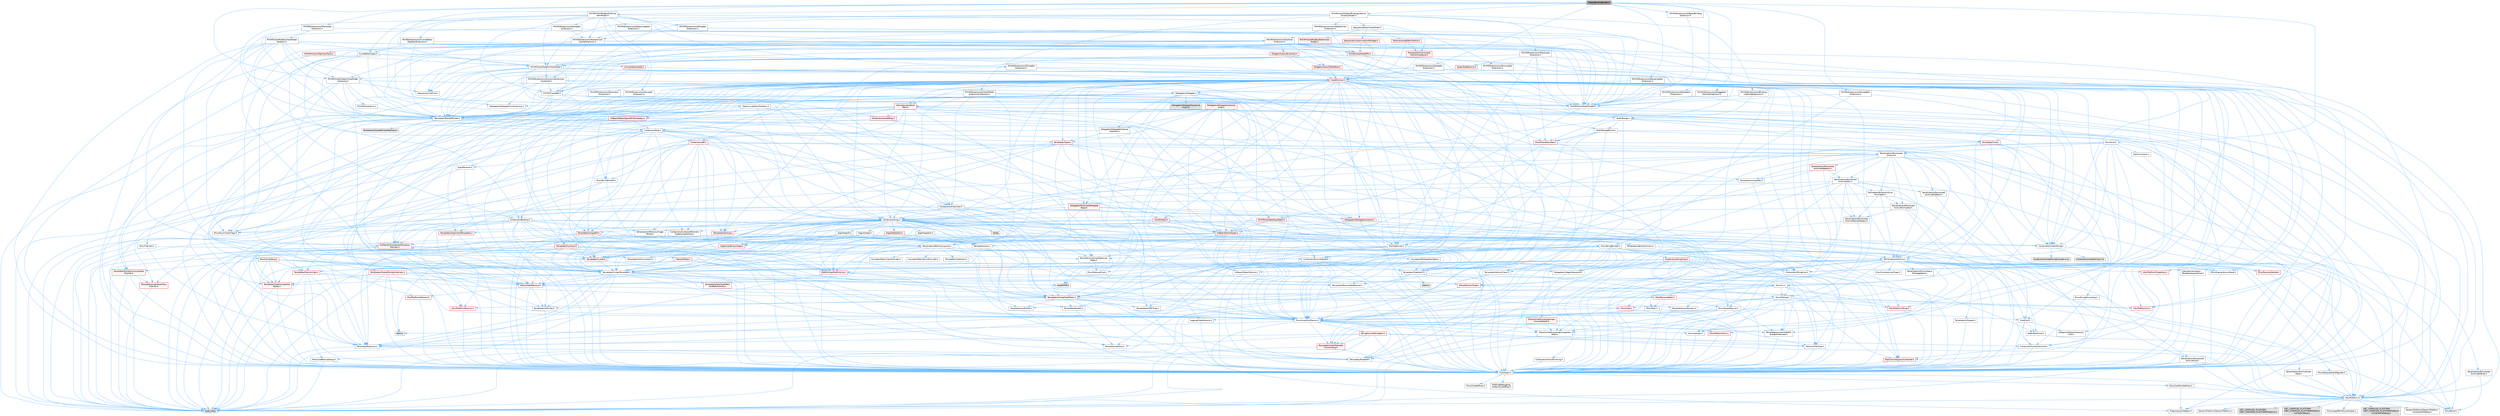 digraph "ObjectBindingModel.h"
{
 // INTERACTIVE_SVG=YES
 // LATEX_PDF_SIZE
  bgcolor="transparent";
  edge [fontname=Helvetica,fontsize=10,labelfontname=Helvetica,labelfontsize=10];
  node [fontname=Helvetica,fontsize=10,shape=box,height=0.2,width=0.4];
  Node1 [id="Node000001",label="ObjectBindingModel.h",height=0.2,width=0.4,color="gray40", fillcolor="grey60", style="filled", fontcolor="black",tooltip=" "];
  Node1 -> Node2 [id="edge1_Node000001_Node000002",color="steelblue1",style="solid",tooltip=" "];
  Node2 [id="Node000002",label="Misc/Guid.h",height=0.2,width=0.4,color="grey40", fillcolor="white", style="filled",URL="$d6/d2a/Guid_8h.html",tooltip=" "];
  Node2 -> Node3 [id="edge2_Node000002_Node000003",color="steelblue1",style="solid",tooltip=" "];
  Node3 [id="Node000003",label="Containers/StringFwd.h",height=0.2,width=0.4,color="grey40", fillcolor="white", style="filled",URL="$df/d37/StringFwd_8h.html",tooltip=" "];
  Node3 -> Node4 [id="edge3_Node000003_Node000004",color="steelblue1",style="solid",tooltip=" "];
  Node4 [id="Node000004",label="CoreTypes.h",height=0.2,width=0.4,color="grey40", fillcolor="white", style="filled",URL="$dc/dec/CoreTypes_8h.html",tooltip=" "];
  Node4 -> Node5 [id="edge4_Node000004_Node000005",color="steelblue1",style="solid",tooltip=" "];
  Node5 [id="Node000005",label="HAL/Platform.h",height=0.2,width=0.4,color="grey40", fillcolor="white", style="filled",URL="$d9/dd0/Platform_8h.html",tooltip=" "];
  Node5 -> Node6 [id="edge5_Node000005_Node000006",color="steelblue1",style="solid",tooltip=" "];
  Node6 [id="Node000006",label="Misc/Build.h",height=0.2,width=0.4,color="grey40", fillcolor="white", style="filled",URL="$d3/dbb/Build_8h.html",tooltip=" "];
  Node5 -> Node7 [id="edge6_Node000005_Node000007",color="steelblue1",style="solid",tooltip=" "];
  Node7 [id="Node000007",label="Misc/LargeWorldCoordinates.h",height=0.2,width=0.4,color="grey40", fillcolor="white", style="filled",URL="$d2/dcb/LargeWorldCoordinates_8h.html",tooltip=" "];
  Node5 -> Node8 [id="edge7_Node000005_Node000008",color="steelblue1",style="solid",tooltip=" "];
  Node8 [id="Node000008",label="type_traits",height=0.2,width=0.4,color="grey60", fillcolor="#E0E0E0", style="filled",tooltip=" "];
  Node5 -> Node9 [id="edge8_Node000005_Node000009",color="steelblue1",style="solid",tooltip=" "];
  Node9 [id="Node000009",label="PreprocessorHelpers.h",height=0.2,width=0.4,color="grey40", fillcolor="white", style="filled",URL="$db/ddb/PreprocessorHelpers_8h.html",tooltip=" "];
  Node5 -> Node10 [id="edge9_Node000005_Node000010",color="steelblue1",style="solid",tooltip=" "];
  Node10 [id="Node000010",label="UBT_COMPILED_PLATFORM\l/UBT_COMPILED_PLATFORMPlatform\lCompilerPreSetup.h",height=0.2,width=0.4,color="grey60", fillcolor="#E0E0E0", style="filled",tooltip=" "];
  Node5 -> Node11 [id="edge10_Node000005_Node000011",color="steelblue1",style="solid",tooltip=" "];
  Node11 [id="Node000011",label="GenericPlatform/GenericPlatform\lCompilerPreSetup.h",height=0.2,width=0.4,color="grey40", fillcolor="white", style="filled",URL="$d9/dc8/GenericPlatformCompilerPreSetup_8h.html",tooltip=" "];
  Node5 -> Node12 [id="edge11_Node000005_Node000012",color="steelblue1",style="solid",tooltip=" "];
  Node12 [id="Node000012",label="GenericPlatform/GenericPlatform.h",height=0.2,width=0.4,color="grey40", fillcolor="white", style="filled",URL="$d6/d84/GenericPlatform_8h.html",tooltip=" "];
  Node5 -> Node13 [id="edge12_Node000005_Node000013",color="steelblue1",style="solid",tooltip=" "];
  Node13 [id="Node000013",label="UBT_COMPILED_PLATFORM\l/UBT_COMPILED_PLATFORMPlatform.h",height=0.2,width=0.4,color="grey60", fillcolor="#E0E0E0", style="filled",tooltip=" "];
  Node5 -> Node14 [id="edge13_Node000005_Node000014",color="steelblue1",style="solid",tooltip=" "];
  Node14 [id="Node000014",label="UBT_COMPILED_PLATFORM\l/UBT_COMPILED_PLATFORMPlatform\lCompilerSetup.h",height=0.2,width=0.4,color="grey60", fillcolor="#E0E0E0", style="filled",tooltip=" "];
  Node4 -> Node15 [id="edge14_Node000004_Node000015",color="steelblue1",style="solid",tooltip=" "];
  Node15 [id="Node000015",label="ProfilingDebugging\l/UMemoryDefines.h",height=0.2,width=0.4,color="grey40", fillcolor="white", style="filled",URL="$d2/da2/UMemoryDefines_8h.html",tooltip=" "];
  Node4 -> Node16 [id="edge15_Node000004_Node000016",color="steelblue1",style="solid",tooltip=" "];
  Node16 [id="Node000016",label="Misc/CoreMiscDefines.h",height=0.2,width=0.4,color="grey40", fillcolor="white", style="filled",URL="$da/d38/CoreMiscDefines_8h.html",tooltip=" "];
  Node16 -> Node5 [id="edge16_Node000016_Node000005",color="steelblue1",style="solid",tooltip=" "];
  Node16 -> Node9 [id="edge17_Node000016_Node000009",color="steelblue1",style="solid",tooltip=" "];
  Node4 -> Node17 [id="edge18_Node000004_Node000017",color="steelblue1",style="solid",tooltip=" "];
  Node17 [id="Node000017",label="Misc/CoreDefines.h",height=0.2,width=0.4,color="grey40", fillcolor="white", style="filled",URL="$d3/dd2/CoreDefines_8h.html",tooltip=" "];
  Node3 -> Node18 [id="edge19_Node000003_Node000018",color="steelblue1",style="solid",tooltip=" "];
  Node18 [id="Node000018",label="Traits/ElementType.h",height=0.2,width=0.4,color="red", fillcolor="#FFF0F0", style="filled",URL="$d5/d4f/ElementType_8h.html",tooltip=" "];
  Node18 -> Node5 [id="edge20_Node000018_Node000005",color="steelblue1",style="solid",tooltip=" "];
  Node18 -> Node8 [id="edge21_Node000018_Node000008",color="steelblue1",style="solid",tooltip=" "];
  Node3 -> Node20 [id="edge22_Node000003_Node000020",color="steelblue1",style="solid",tooltip=" "];
  Node20 [id="Node000020",label="Traits/IsContiguousContainer.h",height=0.2,width=0.4,color="red", fillcolor="#FFF0F0", style="filled",URL="$d5/d3c/IsContiguousContainer_8h.html",tooltip=" "];
  Node20 -> Node4 [id="edge23_Node000020_Node000004",color="steelblue1",style="solid",tooltip=" "];
  Node2 -> Node22 [id="edge24_Node000002_Node000022",color="steelblue1",style="solid",tooltip=" "];
  Node22 [id="Node000022",label="Containers/UnrealString.h",height=0.2,width=0.4,color="grey40", fillcolor="white", style="filled",URL="$d5/dba/UnrealString_8h.html",tooltip=" "];
  Node22 -> Node23 [id="edge25_Node000022_Node000023",color="steelblue1",style="solid",tooltip=" "];
  Node23 [id="Node000023",label="Containers/UnrealStringIncludes.h.inl",height=0.2,width=0.4,color="grey60", fillcolor="#E0E0E0", style="filled",tooltip=" "];
  Node22 -> Node24 [id="edge26_Node000022_Node000024",color="steelblue1",style="solid",tooltip=" "];
  Node24 [id="Node000024",label="Containers/UnrealString.h.inl",height=0.2,width=0.4,color="grey60", fillcolor="#E0E0E0", style="filled",tooltip=" "];
  Node22 -> Node25 [id="edge27_Node000022_Node000025",color="steelblue1",style="solid",tooltip=" "];
  Node25 [id="Node000025",label="Misc/StringFormatArg.h",height=0.2,width=0.4,color="grey40", fillcolor="white", style="filled",URL="$d2/d16/StringFormatArg_8h.html",tooltip=" "];
  Node25 -> Node26 [id="edge28_Node000025_Node000026",color="steelblue1",style="solid",tooltip=" "];
  Node26 [id="Node000026",label="Containers/ContainersFwd.h",height=0.2,width=0.4,color="grey40", fillcolor="white", style="filled",URL="$d4/d0a/ContainersFwd_8h.html",tooltip=" "];
  Node26 -> Node5 [id="edge29_Node000026_Node000005",color="steelblue1",style="solid",tooltip=" "];
  Node26 -> Node4 [id="edge30_Node000026_Node000004",color="steelblue1",style="solid",tooltip=" "];
  Node26 -> Node20 [id="edge31_Node000026_Node000020",color="steelblue1",style="solid",tooltip=" "];
  Node2 -> Node4 [id="edge32_Node000002_Node000004",color="steelblue1",style="solid",tooltip=" "];
  Node2 -> Node9 [id="edge33_Node000002_Node000009",color="steelblue1",style="solid",tooltip=" "];
  Node2 -> Node27 [id="edge34_Node000002_Node000027",color="steelblue1",style="solid",tooltip=" "];
  Node27 [id="Node000027",label="Hash/CityHash.h",height=0.2,width=0.4,color="grey40", fillcolor="white", style="filled",URL="$d0/d13/CityHash_8h.html",tooltip=" "];
  Node27 -> Node4 [id="edge35_Node000027_Node000004",color="steelblue1",style="solid",tooltip=" "];
  Node2 -> Node28 [id="edge36_Node000002_Node000028",color="steelblue1",style="solid",tooltip=" "];
  Node28 [id="Node000028",label="Misc/AssertionMacros.h",height=0.2,width=0.4,color="grey40", fillcolor="white", style="filled",URL="$d0/dfa/AssertionMacros_8h.html",tooltip=" "];
  Node28 -> Node4 [id="edge37_Node000028_Node000004",color="steelblue1",style="solid",tooltip=" "];
  Node28 -> Node5 [id="edge38_Node000028_Node000005",color="steelblue1",style="solid",tooltip=" "];
  Node28 -> Node29 [id="edge39_Node000028_Node000029",color="steelblue1",style="solid",tooltip=" "];
  Node29 [id="Node000029",label="HAL/PlatformMisc.h",height=0.2,width=0.4,color="red", fillcolor="#FFF0F0", style="filled",URL="$d0/df5/PlatformMisc_8h.html",tooltip=" "];
  Node29 -> Node4 [id="edge40_Node000029_Node000004",color="steelblue1",style="solid",tooltip=" "];
  Node28 -> Node9 [id="edge41_Node000028_Node000009",color="steelblue1",style="solid",tooltip=" "];
  Node28 -> Node59 [id="edge42_Node000028_Node000059",color="steelblue1",style="solid",tooltip=" "];
  Node59 [id="Node000059",label="Templates/EnableIf.h",height=0.2,width=0.4,color="grey40", fillcolor="white", style="filled",URL="$d7/d60/EnableIf_8h.html",tooltip=" "];
  Node59 -> Node4 [id="edge43_Node000059_Node000004",color="steelblue1",style="solid",tooltip=" "];
  Node28 -> Node60 [id="edge44_Node000028_Node000060",color="steelblue1",style="solid",tooltip=" "];
  Node60 [id="Node000060",label="Templates/IsArrayOrRefOf\lTypeByPredicate.h",height=0.2,width=0.4,color="grey40", fillcolor="white", style="filled",URL="$d6/da1/IsArrayOrRefOfTypeByPredicate_8h.html",tooltip=" "];
  Node60 -> Node4 [id="edge45_Node000060_Node000004",color="steelblue1",style="solid",tooltip=" "];
  Node28 -> Node61 [id="edge46_Node000028_Node000061",color="steelblue1",style="solid",tooltip=" "];
  Node61 [id="Node000061",label="Templates/IsValidVariadic\lFunctionArg.h",height=0.2,width=0.4,color="red", fillcolor="#FFF0F0", style="filled",URL="$d0/dc8/IsValidVariadicFunctionArg_8h.html",tooltip=" "];
  Node61 -> Node4 [id="edge47_Node000061_Node000004",color="steelblue1",style="solid",tooltip=" "];
  Node61 -> Node8 [id="edge48_Node000061_Node000008",color="steelblue1",style="solid",tooltip=" "];
  Node28 -> Node63 [id="edge49_Node000028_Node000063",color="steelblue1",style="solid",tooltip=" "];
  Node63 [id="Node000063",label="Traits/IsCharEncodingCompatible\lWith.h",height=0.2,width=0.4,color="grey40", fillcolor="white", style="filled",URL="$df/dd1/IsCharEncodingCompatibleWith_8h.html",tooltip=" "];
  Node63 -> Node8 [id="edge50_Node000063_Node000008",color="steelblue1",style="solid",tooltip=" "];
  Node63 -> Node64 [id="edge51_Node000063_Node000064",color="steelblue1",style="solid",tooltip=" "];
  Node64 [id="Node000064",label="Traits/IsCharType.h",height=0.2,width=0.4,color="grey40", fillcolor="white", style="filled",URL="$db/d51/IsCharType_8h.html",tooltip=" "];
  Node64 -> Node4 [id="edge52_Node000064_Node000004",color="steelblue1",style="solid",tooltip=" "];
  Node28 -> Node65 [id="edge53_Node000028_Node000065",color="steelblue1",style="solid",tooltip=" "];
  Node65 [id="Node000065",label="Misc/VarArgs.h",height=0.2,width=0.4,color="grey40", fillcolor="white", style="filled",URL="$d5/d6f/VarArgs_8h.html",tooltip=" "];
  Node65 -> Node4 [id="edge54_Node000065_Node000004",color="steelblue1",style="solid",tooltip=" "];
  Node28 -> Node66 [id="edge55_Node000028_Node000066",color="steelblue1",style="solid",tooltip=" "];
  Node66 [id="Node000066",label="String/FormatStringSan.h",height=0.2,width=0.4,color="red", fillcolor="#FFF0F0", style="filled",URL="$d3/d8b/FormatStringSan_8h.html",tooltip=" "];
  Node66 -> Node8 [id="edge56_Node000066_Node000008",color="steelblue1",style="solid",tooltip=" "];
  Node66 -> Node4 [id="edge57_Node000066_Node000004",color="steelblue1",style="solid",tooltip=" "];
  Node66 -> Node67 [id="edge58_Node000066_Node000067",color="steelblue1",style="solid",tooltip=" "];
  Node67 [id="Node000067",label="Templates/Requires.h",height=0.2,width=0.4,color="grey40", fillcolor="white", style="filled",URL="$dc/d96/Requires_8h.html",tooltip=" "];
  Node67 -> Node59 [id="edge59_Node000067_Node000059",color="steelblue1",style="solid",tooltip=" "];
  Node67 -> Node8 [id="edge60_Node000067_Node000008",color="steelblue1",style="solid",tooltip=" "];
  Node66 -> Node68 [id="edge61_Node000066_Node000068",color="steelblue1",style="solid",tooltip=" "];
  Node68 [id="Node000068",label="Templates/Identity.h",height=0.2,width=0.4,color="grey40", fillcolor="white", style="filled",URL="$d0/dd5/Identity_8h.html",tooltip=" "];
  Node66 -> Node61 [id="edge62_Node000066_Node000061",color="steelblue1",style="solid",tooltip=" "];
  Node66 -> Node64 [id="edge63_Node000066_Node000064",color="steelblue1",style="solid",tooltip=" "];
  Node66 -> Node26 [id="edge64_Node000066_Node000026",color="steelblue1",style="solid",tooltip=" "];
  Node28 -> Node72 [id="edge65_Node000028_Node000072",color="steelblue1",style="solid",tooltip=" "];
  Node72 [id="Node000072",label="atomic",height=0.2,width=0.4,color="grey60", fillcolor="#E0E0E0", style="filled",tooltip=" "];
  Node2 -> Node73 [id="edge66_Node000002_Node000073",color="steelblue1",style="solid",tooltip=" "];
  Node73 [id="Node000073",label="Misc/Crc.h",height=0.2,width=0.4,color="grey40", fillcolor="white", style="filled",URL="$d4/dd2/Crc_8h.html",tooltip=" "];
  Node73 -> Node4 [id="edge67_Node000073_Node000004",color="steelblue1",style="solid",tooltip=" "];
  Node73 -> Node74 [id="edge68_Node000073_Node000074",color="steelblue1",style="solid",tooltip=" "];
  Node74 [id="Node000074",label="HAL/PlatformString.h",height=0.2,width=0.4,color="red", fillcolor="#FFF0F0", style="filled",URL="$db/db5/PlatformString_8h.html",tooltip=" "];
  Node74 -> Node4 [id="edge69_Node000074_Node000004",color="steelblue1",style="solid",tooltip=" "];
  Node73 -> Node28 [id="edge70_Node000073_Node000028",color="steelblue1",style="solid",tooltip=" "];
  Node73 -> Node76 [id="edge71_Node000073_Node000076",color="steelblue1",style="solid",tooltip=" "];
  Node76 [id="Node000076",label="Misc/CString.h",height=0.2,width=0.4,color="grey40", fillcolor="white", style="filled",URL="$d2/d49/CString_8h.html",tooltip=" "];
  Node76 -> Node4 [id="edge72_Node000076_Node000004",color="steelblue1",style="solid",tooltip=" "];
  Node76 -> Node35 [id="edge73_Node000076_Node000035",color="steelblue1",style="solid",tooltip=" "];
  Node35 [id="Node000035",label="HAL/PlatformCrt.h",height=0.2,width=0.4,color="red", fillcolor="#FFF0F0", style="filled",URL="$d8/d75/PlatformCrt_8h.html",tooltip=" "];
  Node76 -> Node74 [id="edge74_Node000076_Node000074",color="steelblue1",style="solid",tooltip=" "];
  Node76 -> Node28 [id="edge75_Node000076_Node000028",color="steelblue1",style="solid",tooltip=" "];
  Node76 -> Node77 [id="edge76_Node000076_Node000077",color="steelblue1",style="solid",tooltip=" "];
  Node77 [id="Node000077",label="Misc/Char.h",height=0.2,width=0.4,color="red", fillcolor="#FFF0F0", style="filled",URL="$d0/d58/Char_8h.html",tooltip=" "];
  Node77 -> Node4 [id="edge77_Node000077_Node000004",color="steelblue1",style="solid",tooltip=" "];
  Node77 -> Node8 [id="edge78_Node000077_Node000008",color="steelblue1",style="solid",tooltip=" "];
  Node76 -> Node65 [id="edge79_Node000076_Node000065",color="steelblue1",style="solid",tooltip=" "];
  Node76 -> Node60 [id="edge80_Node000076_Node000060",color="steelblue1",style="solid",tooltip=" "];
  Node76 -> Node61 [id="edge81_Node000076_Node000061",color="steelblue1",style="solid",tooltip=" "];
  Node76 -> Node63 [id="edge82_Node000076_Node000063",color="steelblue1",style="solid",tooltip=" "];
  Node73 -> Node77 [id="edge83_Node000073_Node000077",color="steelblue1",style="solid",tooltip=" "];
  Node73 -> Node81 [id="edge84_Node000073_Node000081",color="steelblue1",style="solid",tooltip=" "];
  Node81 [id="Node000081",label="Templates/UnrealTypeTraits.h",height=0.2,width=0.4,color="red", fillcolor="#FFF0F0", style="filled",URL="$d2/d2d/UnrealTypeTraits_8h.html",tooltip=" "];
  Node81 -> Node4 [id="edge85_Node000081_Node000004",color="steelblue1",style="solid",tooltip=" "];
  Node81 -> Node82 [id="edge86_Node000081_Node000082",color="steelblue1",style="solid",tooltip=" "];
  Node82 [id="Node000082",label="Templates/IsPointer.h",height=0.2,width=0.4,color="grey40", fillcolor="white", style="filled",URL="$d7/d05/IsPointer_8h.html",tooltip=" "];
  Node82 -> Node4 [id="edge87_Node000082_Node000004",color="steelblue1",style="solid",tooltip=" "];
  Node81 -> Node28 [id="edge88_Node000081_Node000028",color="steelblue1",style="solid",tooltip=" "];
  Node81 -> Node83 [id="edge89_Node000081_Node000083",color="steelblue1",style="solid",tooltip=" "];
  Node83 [id="Node000083",label="Templates/AndOrNot.h",height=0.2,width=0.4,color="grey40", fillcolor="white", style="filled",URL="$db/d0a/AndOrNot_8h.html",tooltip=" "];
  Node83 -> Node4 [id="edge90_Node000083_Node000004",color="steelblue1",style="solid",tooltip=" "];
  Node81 -> Node59 [id="edge91_Node000081_Node000059",color="steelblue1",style="solid",tooltip=" "];
  Node81 -> Node84 [id="edge92_Node000081_Node000084",color="steelblue1",style="solid",tooltip=" "];
  Node84 [id="Node000084",label="Templates/IsArithmetic.h",height=0.2,width=0.4,color="grey40", fillcolor="white", style="filled",URL="$d2/d5d/IsArithmetic_8h.html",tooltip=" "];
  Node84 -> Node4 [id="edge93_Node000084_Node000004",color="steelblue1",style="solid",tooltip=" "];
  Node81 -> Node85 [id="edge94_Node000081_Node000085",color="steelblue1",style="solid",tooltip=" "];
  Node85 [id="Node000085",label="Templates/Models.h",height=0.2,width=0.4,color="grey40", fillcolor="white", style="filled",URL="$d3/d0c/Models_8h.html",tooltip=" "];
  Node85 -> Node68 [id="edge95_Node000085_Node000068",color="steelblue1",style="solid",tooltip=" "];
  Node81 -> Node86 [id="edge96_Node000081_Node000086",color="steelblue1",style="solid",tooltip=" "];
  Node86 [id="Node000086",label="Templates/IsPODType.h",height=0.2,width=0.4,color="grey40", fillcolor="white", style="filled",URL="$d7/db1/IsPODType_8h.html",tooltip=" "];
  Node86 -> Node4 [id="edge97_Node000086_Node000004",color="steelblue1",style="solid",tooltip=" "];
  Node73 -> Node64 [id="edge98_Node000073_Node000064",color="steelblue1",style="solid",tooltip=" "];
  Node2 -> Node89 [id="edge99_Node000002_Node000089",color="steelblue1",style="solid",tooltip=" "];
  Node89 [id="Node000089",label="Serialization/Archive.h",height=0.2,width=0.4,color="grey40", fillcolor="white", style="filled",URL="$d7/d3b/Archive_8h.html",tooltip=" "];
  Node89 -> Node31 [id="edge100_Node000089_Node000031",color="steelblue1",style="solid",tooltip=" "];
  Node31 [id="Node000031",label="CoreFwd.h",height=0.2,width=0.4,color="grey40", fillcolor="white", style="filled",URL="$d1/d1e/CoreFwd_8h.html",tooltip=" "];
  Node31 -> Node4 [id="edge101_Node000031_Node000004",color="steelblue1",style="solid",tooltip=" "];
  Node31 -> Node26 [id="edge102_Node000031_Node000026",color="steelblue1",style="solid",tooltip=" "];
  Node31 -> Node32 [id="edge103_Node000031_Node000032",color="steelblue1",style="solid",tooltip=" "];
  Node32 [id="Node000032",label="Math/MathFwd.h",height=0.2,width=0.4,color="grey40", fillcolor="white", style="filled",URL="$d2/d10/MathFwd_8h.html",tooltip=" "];
  Node32 -> Node5 [id="edge104_Node000032_Node000005",color="steelblue1",style="solid",tooltip=" "];
  Node31 -> Node33 [id="edge105_Node000031_Node000033",color="steelblue1",style="solid",tooltip=" "];
  Node33 [id="Node000033",label="UObject/UObjectHierarchy\lFwd.h",height=0.2,width=0.4,color="grey40", fillcolor="white", style="filled",URL="$d3/d13/UObjectHierarchyFwd_8h.html",tooltip=" "];
  Node89 -> Node4 [id="edge106_Node000089_Node000004",color="steelblue1",style="solid",tooltip=" "];
  Node89 -> Node90 [id="edge107_Node000089_Node000090",color="steelblue1",style="solid",tooltip=" "];
  Node90 [id="Node000090",label="HAL/PlatformProperties.h",height=0.2,width=0.4,color="red", fillcolor="#FFF0F0", style="filled",URL="$d9/db0/PlatformProperties_8h.html",tooltip=" "];
  Node90 -> Node4 [id="edge108_Node000090_Node000004",color="steelblue1",style="solid",tooltip=" "];
  Node89 -> Node93 [id="edge109_Node000089_Node000093",color="steelblue1",style="solid",tooltip=" "];
  Node93 [id="Node000093",label="Internationalization\l/TextNamespaceFwd.h",height=0.2,width=0.4,color="grey40", fillcolor="white", style="filled",URL="$d8/d97/TextNamespaceFwd_8h.html",tooltip=" "];
  Node93 -> Node4 [id="edge110_Node000093_Node000004",color="steelblue1",style="solid",tooltip=" "];
  Node89 -> Node32 [id="edge111_Node000089_Node000032",color="steelblue1",style="solid",tooltip=" "];
  Node89 -> Node28 [id="edge112_Node000089_Node000028",color="steelblue1",style="solid",tooltip=" "];
  Node89 -> Node6 [id="edge113_Node000089_Node000006",color="steelblue1",style="solid",tooltip=" "];
  Node89 -> Node46 [id="edge114_Node000089_Node000046",color="steelblue1",style="solid",tooltip=" "];
  Node46 [id="Node000046",label="Misc/CompressionFlags.h",height=0.2,width=0.4,color="grey40", fillcolor="white", style="filled",URL="$d9/d76/CompressionFlags_8h.html",tooltip=" "];
  Node89 -> Node94 [id="edge115_Node000089_Node000094",color="steelblue1",style="solid",tooltip=" "];
  Node94 [id="Node000094",label="Misc/EngineVersionBase.h",height=0.2,width=0.4,color="grey40", fillcolor="white", style="filled",URL="$d5/d2b/EngineVersionBase_8h.html",tooltip=" "];
  Node94 -> Node4 [id="edge116_Node000094_Node000004",color="steelblue1",style="solid",tooltip=" "];
  Node89 -> Node65 [id="edge117_Node000089_Node000065",color="steelblue1",style="solid",tooltip=" "];
  Node89 -> Node95 [id="edge118_Node000089_Node000095",color="steelblue1",style="solid",tooltip=" "];
  Node95 [id="Node000095",label="Serialization/ArchiveCook\lData.h",height=0.2,width=0.4,color="grey40", fillcolor="white", style="filled",URL="$dc/db6/ArchiveCookData_8h.html",tooltip=" "];
  Node95 -> Node5 [id="edge119_Node000095_Node000005",color="steelblue1",style="solid",tooltip=" "];
  Node89 -> Node96 [id="edge120_Node000089_Node000096",color="steelblue1",style="solid",tooltip=" "];
  Node96 [id="Node000096",label="Serialization/ArchiveSave\lPackageData.h",height=0.2,width=0.4,color="grey40", fillcolor="white", style="filled",URL="$d1/d37/ArchiveSavePackageData_8h.html",tooltip=" "];
  Node89 -> Node59 [id="edge121_Node000089_Node000059",color="steelblue1",style="solid",tooltip=" "];
  Node89 -> Node60 [id="edge122_Node000089_Node000060",color="steelblue1",style="solid",tooltip=" "];
  Node89 -> Node97 [id="edge123_Node000089_Node000097",color="steelblue1",style="solid",tooltip=" "];
  Node97 [id="Node000097",label="Templates/IsEnumClass.h",height=0.2,width=0.4,color="grey40", fillcolor="white", style="filled",URL="$d7/d15/IsEnumClass_8h.html",tooltip=" "];
  Node97 -> Node4 [id="edge124_Node000097_Node000004",color="steelblue1",style="solid",tooltip=" "];
  Node97 -> Node83 [id="edge125_Node000097_Node000083",color="steelblue1",style="solid",tooltip=" "];
  Node89 -> Node98 [id="edge126_Node000089_Node000098",color="steelblue1",style="solid",tooltip=" "];
  Node98 [id="Node000098",label="Templates/IsSigned.h",height=0.2,width=0.4,color="grey40", fillcolor="white", style="filled",URL="$d8/dd8/IsSigned_8h.html",tooltip=" "];
  Node98 -> Node4 [id="edge127_Node000098_Node000004",color="steelblue1",style="solid",tooltip=" "];
  Node89 -> Node61 [id="edge128_Node000089_Node000061",color="steelblue1",style="solid",tooltip=" "];
  Node89 -> Node99 [id="edge129_Node000089_Node000099",color="steelblue1",style="solid",tooltip=" "];
  Node99 [id="Node000099",label="Templates/UnrealTemplate.h",height=0.2,width=0.4,color="grey40", fillcolor="white", style="filled",URL="$d4/d24/UnrealTemplate_8h.html",tooltip=" "];
  Node99 -> Node4 [id="edge130_Node000099_Node000004",color="steelblue1",style="solid",tooltip=" "];
  Node99 -> Node82 [id="edge131_Node000099_Node000082",color="steelblue1",style="solid",tooltip=" "];
  Node99 -> Node100 [id="edge132_Node000099_Node000100",color="steelblue1",style="solid",tooltip=" "];
  Node100 [id="Node000100",label="HAL/UnrealMemory.h",height=0.2,width=0.4,color="red", fillcolor="#FFF0F0", style="filled",URL="$d9/d96/UnrealMemory_8h.html",tooltip=" "];
  Node100 -> Node4 [id="edge133_Node000100_Node000004",color="steelblue1",style="solid",tooltip=" "];
  Node100 -> Node102 [id="edge134_Node000100_Node000102",color="steelblue1",style="solid",tooltip=" "];
  Node102 [id="Node000102",label="HAL/MemoryBase.h",height=0.2,width=0.4,color="red", fillcolor="#FFF0F0", style="filled",URL="$d6/d9f/MemoryBase_8h.html",tooltip=" "];
  Node102 -> Node4 [id="edge135_Node000102_Node000004",color="steelblue1",style="solid",tooltip=" "];
  Node102 -> Node52 [id="edge136_Node000102_Node000052",color="steelblue1",style="solid",tooltip=" "];
  Node52 [id="Node000052",label="HAL/PlatformAtomics.h",height=0.2,width=0.4,color="red", fillcolor="#FFF0F0", style="filled",URL="$d3/d36/PlatformAtomics_8h.html",tooltip=" "];
  Node52 -> Node4 [id="edge137_Node000052_Node000004",color="steelblue1",style="solid",tooltip=" "];
  Node102 -> Node35 [id="edge138_Node000102_Node000035",color="steelblue1",style="solid",tooltip=" "];
  Node102 -> Node103 [id="edge139_Node000102_Node000103",color="steelblue1",style="solid",tooltip=" "];
  Node103 [id="Node000103",label="Misc/Exec.h",height=0.2,width=0.4,color="grey40", fillcolor="white", style="filled",URL="$de/ddb/Exec_8h.html",tooltip=" "];
  Node103 -> Node4 [id="edge140_Node000103_Node000004",color="steelblue1",style="solid",tooltip=" "];
  Node103 -> Node28 [id="edge141_Node000103_Node000028",color="steelblue1",style="solid",tooltip=" "];
  Node102 -> Node104 [id="edge142_Node000102_Node000104",color="steelblue1",style="solid",tooltip=" "];
  Node104 [id="Node000104",label="Misc/OutputDevice.h",height=0.2,width=0.4,color="grey40", fillcolor="white", style="filled",URL="$d7/d32/OutputDevice_8h.html",tooltip=" "];
  Node104 -> Node31 [id="edge143_Node000104_Node000031",color="steelblue1",style="solid",tooltip=" "];
  Node104 -> Node4 [id="edge144_Node000104_Node000004",color="steelblue1",style="solid",tooltip=" "];
  Node104 -> Node105 [id="edge145_Node000104_Node000105",color="steelblue1",style="solid",tooltip=" "];
  Node105 [id="Node000105",label="Logging/LogVerbosity.h",height=0.2,width=0.4,color="grey40", fillcolor="white", style="filled",URL="$d2/d8f/LogVerbosity_8h.html",tooltip=" "];
  Node105 -> Node4 [id="edge146_Node000105_Node000004",color="steelblue1",style="solid",tooltip=" "];
  Node104 -> Node65 [id="edge147_Node000104_Node000065",color="steelblue1",style="solid",tooltip=" "];
  Node104 -> Node60 [id="edge148_Node000104_Node000060",color="steelblue1",style="solid",tooltip=" "];
  Node104 -> Node61 [id="edge149_Node000104_Node000061",color="steelblue1",style="solid",tooltip=" "];
  Node104 -> Node63 [id="edge150_Node000104_Node000063",color="steelblue1",style="solid",tooltip=" "];
  Node100 -> Node112 [id="edge151_Node000100_Node000112",color="steelblue1",style="solid",tooltip=" "];
  Node112 [id="Node000112",label="HAL/PlatformMemory.h",height=0.2,width=0.4,color="red", fillcolor="#FFF0F0", style="filled",URL="$de/d68/PlatformMemory_8h.html",tooltip=" "];
  Node112 -> Node4 [id="edge152_Node000112_Node000004",color="steelblue1",style="solid",tooltip=" "];
  Node100 -> Node82 [id="edge153_Node000100_Node000082",color="steelblue1",style="solid",tooltip=" "];
  Node99 -> Node115 [id="edge154_Node000099_Node000115",color="steelblue1",style="solid",tooltip=" "];
  Node115 [id="Node000115",label="Templates/CopyQualifiers\lAndRefsFromTo.h",height=0.2,width=0.4,color="red", fillcolor="#FFF0F0", style="filled",URL="$d3/db3/CopyQualifiersAndRefsFromTo_8h.html",tooltip=" "];
  Node99 -> Node81 [id="edge155_Node000099_Node000081",color="steelblue1",style="solid",tooltip=" "];
  Node99 -> Node117 [id="edge156_Node000099_Node000117",color="steelblue1",style="solid",tooltip=" "];
  Node117 [id="Node000117",label="Templates/RemoveReference.h",height=0.2,width=0.4,color="grey40", fillcolor="white", style="filled",URL="$da/dbe/RemoveReference_8h.html",tooltip=" "];
  Node117 -> Node4 [id="edge157_Node000117_Node000004",color="steelblue1",style="solid",tooltip=" "];
  Node99 -> Node67 [id="edge158_Node000099_Node000067",color="steelblue1",style="solid",tooltip=" "];
  Node99 -> Node118 [id="edge159_Node000099_Node000118",color="steelblue1",style="solid",tooltip=" "];
  Node118 [id="Node000118",label="Templates/TypeCompatible\lBytes.h",height=0.2,width=0.4,color="red", fillcolor="#FFF0F0", style="filled",URL="$df/d0a/TypeCompatibleBytes_8h.html",tooltip=" "];
  Node118 -> Node4 [id="edge160_Node000118_Node000004",color="steelblue1",style="solid",tooltip=" "];
  Node118 -> Node8 [id="edge161_Node000118_Node000008",color="steelblue1",style="solid",tooltip=" "];
  Node99 -> Node68 [id="edge162_Node000099_Node000068",color="steelblue1",style="solid",tooltip=" "];
  Node99 -> Node20 [id="edge163_Node000099_Node000020",color="steelblue1",style="solid",tooltip=" "];
  Node99 -> Node119 [id="edge164_Node000099_Node000119",color="steelblue1",style="solid",tooltip=" "];
  Node119 [id="Node000119",label="Traits/UseBitwiseSwap.h",height=0.2,width=0.4,color="grey40", fillcolor="white", style="filled",URL="$db/df3/UseBitwiseSwap_8h.html",tooltip=" "];
  Node119 -> Node4 [id="edge165_Node000119_Node000004",color="steelblue1",style="solid",tooltip=" "];
  Node119 -> Node8 [id="edge166_Node000119_Node000008",color="steelblue1",style="solid",tooltip=" "];
  Node99 -> Node8 [id="edge167_Node000099_Node000008",color="steelblue1",style="solid",tooltip=" "];
  Node89 -> Node63 [id="edge168_Node000089_Node000063",color="steelblue1",style="solid",tooltip=" "];
  Node89 -> Node120 [id="edge169_Node000089_Node000120",color="steelblue1",style="solid",tooltip=" "];
  Node120 [id="Node000120",label="UObject/ObjectVersion.h",height=0.2,width=0.4,color="grey40", fillcolor="white", style="filled",URL="$da/d63/ObjectVersion_8h.html",tooltip=" "];
  Node120 -> Node4 [id="edge170_Node000120_Node000004",color="steelblue1",style="solid",tooltip=" "];
  Node2 -> Node121 [id="edge171_Node000002_Node000121",color="steelblue1",style="solid",tooltip=" "];
  Node121 [id="Node000121",label="Serialization/MemoryLayout.h",height=0.2,width=0.4,color="grey40", fillcolor="white", style="filled",URL="$d7/d66/MemoryLayout_8h.html",tooltip=" "];
  Node121 -> Node122 [id="edge172_Node000121_Node000122",color="steelblue1",style="solid",tooltip=" "];
  Node122 [id="Node000122",label="Concepts/StaticClassProvider.h",height=0.2,width=0.4,color="grey40", fillcolor="white", style="filled",URL="$dd/d83/StaticClassProvider_8h.html",tooltip=" "];
  Node121 -> Node123 [id="edge173_Node000121_Node000123",color="steelblue1",style="solid",tooltip=" "];
  Node123 [id="Node000123",label="Concepts/StaticStructProvider.h",height=0.2,width=0.4,color="grey40", fillcolor="white", style="filled",URL="$d5/d77/StaticStructProvider_8h.html",tooltip=" "];
  Node121 -> Node124 [id="edge174_Node000121_Node000124",color="steelblue1",style="solid",tooltip=" "];
  Node124 [id="Node000124",label="Containers/EnumAsByte.h",height=0.2,width=0.4,color="grey40", fillcolor="white", style="filled",URL="$d6/d9a/EnumAsByte_8h.html",tooltip=" "];
  Node124 -> Node4 [id="edge175_Node000124_Node000004",color="steelblue1",style="solid",tooltip=" "];
  Node124 -> Node86 [id="edge176_Node000124_Node000086",color="steelblue1",style="solid",tooltip=" "];
  Node124 -> Node125 [id="edge177_Node000124_Node000125",color="steelblue1",style="solid",tooltip=" "];
  Node125 [id="Node000125",label="Templates/TypeHash.h",height=0.2,width=0.4,color="grey40", fillcolor="white", style="filled",URL="$d1/d62/TypeHash_8h.html",tooltip=" "];
  Node125 -> Node4 [id="edge178_Node000125_Node000004",color="steelblue1",style="solid",tooltip=" "];
  Node125 -> Node67 [id="edge179_Node000125_Node000067",color="steelblue1",style="solid",tooltip=" "];
  Node125 -> Node73 [id="edge180_Node000125_Node000073",color="steelblue1",style="solid",tooltip=" "];
  Node125 -> Node126 [id="edge181_Node000125_Node000126",color="steelblue1",style="solid",tooltip=" "];
  Node126 [id="Node000126",label="stdint.h",height=0.2,width=0.4,color="grey60", fillcolor="#E0E0E0", style="filled",tooltip=" "];
  Node125 -> Node8 [id="edge182_Node000125_Node000008",color="steelblue1",style="solid",tooltip=" "];
  Node121 -> Node3 [id="edge183_Node000121_Node000003",color="steelblue1",style="solid",tooltip=" "];
  Node121 -> Node100 [id="edge184_Node000121_Node000100",color="steelblue1",style="solid",tooltip=" "];
  Node121 -> Node127 [id="edge185_Node000121_Node000127",color="steelblue1",style="solid",tooltip=" "];
  Node127 [id="Node000127",label="Misc/DelayedAutoRegister.h",height=0.2,width=0.4,color="grey40", fillcolor="white", style="filled",URL="$d1/dda/DelayedAutoRegister_8h.html",tooltip=" "];
  Node127 -> Node5 [id="edge186_Node000127_Node000005",color="steelblue1",style="solid",tooltip=" "];
  Node121 -> Node59 [id="edge187_Node000121_Node000059",color="steelblue1",style="solid",tooltip=" "];
  Node121 -> Node128 [id="edge188_Node000121_Node000128",color="steelblue1",style="solid",tooltip=" "];
  Node128 [id="Node000128",label="Templates/IsAbstract.h",height=0.2,width=0.4,color="grey40", fillcolor="white", style="filled",URL="$d8/db7/IsAbstract_8h.html",tooltip=" "];
  Node121 -> Node129 [id="edge189_Node000121_Node000129",color="steelblue1",style="solid",tooltip=" "];
  Node129 [id="Node000129",label="Templates/IsPolymorphic.h",height=0.2,width=0.4,color="grey40", fillcolor="white", style="filled",URL="$dc/d20/IsPolymorphic_8h.html",tooltip=" "];
  Node121 -> Node85 [id="edge190_Node000121_Node000085",color="steelblue1",style="solid",tooltip=" "];
  Node121 -> Node99 [id="edge191_Node000121_Node000099",color="steelblue1",style="solid",tooltip=" "];
  Node2 -> Node130 [id="edge192_Node000002_Node000130",color="steelblue1",style="solid",tooltip=" "];
  Node130 [id="Node000130",label="Serialization/Structured\lArchive.h",height=0.2,width=0.4,color="grey40", fillcolor="white", style="filled",URL="$d9/d1e/StructuredArchive_8h.html",tooltip=" "];
  Node130 -> Node131 [id="edge193_Node000130_Node000131",color="steelblue1",style="solid",tooltip=" "];
  Node131 [id="Node000131",label="Containers/Array.h",height=0.2,width=0.4,color="grey40", fillcolor="white", style="filled",URL="$df/dd0/Array_8h.html",tooltip=" "];
  Node131 -> Node4 [id="edge194_Node000131_Node000004",color="steelblue1",style="solid",tooltip=" "];
  Node131 -> Node28 [id="edge195_Node000131_Node000028",color="steelblue1",style="solid",tooltip=" "];
  Node131 -> Node132 [id="edge196_Node000131_Node000132",color="steelblue1",style="solid",tooltip=" "];
  Node132 [id="Node000132",label="Misc/IntrusiveUnsetOptional\lState.h",height=0.2,width=0.4,color="grey40", fillcolor="white", style="filled",URL="$d2/d0a/IntrusiveUnsetOptionalState_8h.html",tooltip=" "];
  Node132 -> Node133 [id="edge197_Node000132_Node000133",color="steelblue1",style="solid",tooltip=" "];
  Node133 [id="Node000133",label="Misc/OptionalFwd.h",height=0.2,width=0.4,color="grey40", fillcolor="white", style="filled",URL="$dc/d50/OptionalFwd_8h.html",tooltip=" "];
  Node131 -> Node134 [id="edge198_Node000131_Node000134",color="steelblue1",style="solid",tooltip=" "];
  Node134 [id="Node000134",label="Misc/ReverseIterate.h",height=0.2,width=0.4,color="red", fillcolor="#FFF0F0", style="filled",URL="$db/de3/ReverseIterate_8h.html",tooltip=" "];
  Node134 -> Node5 [id="edge199_Node000134_Node000005",color="steelblue1",style="solid",tooltip=" "];
  Node131 -> Node100 [id="edge200_Node000131_Node000100",color="steelblue1",style="solid",tooltip=" "];
  Node131 -> Node81 [id="edge201_Node000131_Node000081",color="steelblue1",style="solid",tooltip=" "];
  Node131 -> Node99 [id="edge202_Node000131_Node000099",color="steelblue1",style="solid",tooltip=" "];
  Node131 -> Node136 [id="edge203_Node000131_Node000136",color="steelblue1",style="solid",tooltip=" "];
  Node136 [id="Node000136",label="Containers/AllowShrinking.h",height=0.2,width=0.4,color="grey40", fillcolor="white", style="filled",URL="$d7/d1a/AllowShrinking_8h.html",tooltip=" "];
  Node136 -> Node4 [id="edge204_Node000136_Node000004",color="steelblue1",style="solid",tooltip=" "];
  Node131 -> Node137 [id="edge205_Node000131_Node000137",color="steelblue1",style="solid",tooltip=" "];
  Node137 [id="Node000137",label="Containers/ContainerAllocation\lPolicies.h",height=0.2,width=0.4,color="red", fillcolor="#FFF0F0", style="filled",URL="$d7/dff/ContainerAllocationPolicies_8h.html",tooltip=" "];
  Node137 -> Node4 [id="edge206_Node000137_Node000004",color="steelblue1",style="solid",tooltip=" "];
  Node137 -> Node137 [id="edge207_Node000137_Node000137",color="steelblue1",style="solid",tooltip=" "];
  Node137 -> Node100 [id="edge208_Node000137_Node000100",color="steelblue1",style="solid",tooltip=" "];
  Node137 -> Node28 [id="edge209_Node000137_Node000028",color="steelblue1",style="solid",tooltip=" "];
  Node137 -> Node129 [id="edge210_Node000137_Node000129",color="steelblue1",style="solid",tooltip=" "];
  Node137 -> Node146 [id="edge211_Node000137_Node000146",color="steelblue1",style="solid",tooltip=" "];
  Node146 [id="Node000146",label="Templates/MemoryOps.h",height=0.2,width=0.4,color="red", fillcolor="#FFF0F0", style="filled",URL="$db/dea/MemoryOps_8h.html",tooltip=" "];
  Node146 -> Node4 [id="edge212_Node000146_Node000004",color="steelblue1",style="solid",tooltip=" "];
  Node146 -> Node100 [id="edge213_Node000146_Node000100",color="steelblue1",style="solid",tooltip=" "];
  Node146 -> Node67 [id="edge214_Node000146_Node000067",color="steelblue1",style="solid",tooltip=" "];
  Node146 -> Node81 [id="edge215_Node000146_Node000081",color="steelblue1",style="solid",tooltip=" "];
  Node146 -> Node119 [id="edge216_Node000146_Node000119",color="steelblue1",style="solid",tooltip=" "];
  Node146 -> Node8 [id="edge217_Node000146_Node000008",color="steelblue1",style="solid",tooltip=" "];
  Node137 -> Node118 [id="edge218_Node000137_Node000118",color="steelblue1",style="solid",tooltip=" "];
  Node137 -> Node8 [id="edge219_Node000137_Node000008",color="steelblue1",style="solid",tooltip=" "];
  Node131 -> Node147 [id="edge220_Node000131_Node000147",color="steelblue1",style="solid",tooltip=" "];
  Node147 [id="Node000147",label="Containers/ContainerElement\lTypeCompatibility.h",height=0.2,width=0.4,color="grey40", fillcolor="white", style="filled",URL="$df/ddf/ContainerElementTypeCompatibility_8h.html",tooltip=" "];
  Node147 -> Node4 [id="edge221_Node000147_Node000004",color="steelblue1",style="solid",tooltip=" "];
  Node147 -> Node81 [id="edge222_Node000147_Node000081",color="steelblue1",style="solid",tooltip=" "];
  Node131 -> Node89 [id="edge223_Node000131_Node000089",color="steelblue1",style="solid",tooltip=" "];
  Node131 -> Node148 [id="edge224_Node000131_Node000148",color="steelblue1",style="solid",tooltip=" "];
  Node148 [id="Node000148",label="Serialization/MemoryImage\lWriter.h",height=0.2,width=0.4,color="grey40", fillcolor="white", style="filled",URL="$d0/d08/MemoryImageWriter_8h.html",tooltip=" "];
  Node148 -> Node4 [id="edge225_Node000148_Node000004",color="steelblue1",style="solid",tooltip=" "];
  Node148 -> Node121 [id="edge226_Node000148_Node000121",color="steelblue1",style="solid",tooltip=" "];
  Node131 -> Node149 [id="edge227_Node000131_Node000149",color="steelblue1",style="solid",tooltip=" "];
  Node149 [id="Node000149",label="Algo/Heapify.h",height=0.2,width=0.4,color="grey40", fillcolor="white", style="filled",URL="$d0/d2a/Heapify_8h.html",tooltip=" "];
  Node149 -> Node150 [id="edge228_Node000149_Node000150",color="steelblue1",style="solid",tooltip=" "];
  Node150 [id="Node000150",label="Algo/Impl/BinaryHeap.h",height=0.2,width=0.4,color="red", fillcolor="#FFF0F0", style="filled",URL="$d7/da3/Algo_2Impl_2BinaryHeap_8h.html",tooltip=" "];
  Node150 -> Node151 [id="edge229_Node000150_Node000151",color="steelblue1",style="solid",tooltip=" "];
  Node151 [id="Node000151",label="Templates/Invoke.h",height=0.2,width=0.4,color="red", fillcolor="#FFF0F0", style="filled",URL="$d7/deb/Invoke_8h.html",tooltip=" "];
  Node151 -> Node4 [id="edge230_Node000151_Node000004",color="steelblue1",style="solid",tooltip=" "];
  Node151 -> Node99 [id="edge231_Node000151_Node000099",color="steelblue1",style="solid",tooltip=" "];
  Node151 -> Node8 [id="edge232_Node000151_Node000008",color="steelblue1",style="solid",tooltip=" "];
  Node150 -> Node8 [id="edge233_Node000150_Node000008",color="steelblue1",style="solid",tooltip=" "];
  Node149 -> Node155 [id="edge234_Node000149_Node000155",color="steelblue1",style="solid",tooltip=" "];
  Node155 [id="Node000155",label="Templates/IdentityFunctor.h",height=0.2,width=0.4,color="grey40", fillcolor="white", style="filled",URL="$d7/d2e/IdentityFunctor_8h.html",tooltip=" "];
  Node155 -> Node5 [id="edge235_Node000155_Node000005",color="steelblue1",style="solid",tooltip=" "];
  Node149 -> Node151 [id="edge236_Node000149_Node000151",color="steelblue1",style="solid",tooltip=" "];
  Node149 -> Node156 [id="edge237_Node000149_Node000156",color="steelblue1",style="solid",tooltip=" "];
  Node156 [id="Node000156",label="Templates/Less.h",height=0.2,width=0.4,color="grey40", fillcolor="white", style="filled",URL="$de/dc8/Less_8h.html",tooltip=" "];
  Node156 -> Node4 [id="edge238_Node000156_Node000004",color="steelblue1",style="solid",tooltip=" "];
  Node156 -> Node99 [id="edge239_Node000156_Node000099",color="steelblue1",style="solid",tooltip=" "];
  Node149 -> Node99 [id="edge240_Node000149_Node000099",color="steelblue1",style="solid",tooltip=" "];
  Node131 -> Node157 [id="edge241_Node000131_Node000157",color="steelblue1",style="solid",tooltip=" "];
  Node157 [id="Node000157",label="Algo/HeapSort.h",height=0.2,width=0.4,color="grey40", fillcolor="white", style="filled",URL="$d3/d92/HeapSort_8h.html",tooltip=" "];
  Node157 -> Node150 [id="edge242_Node000157_Node000150",color="steelblue1",style="solid",tooltip=" "];
  Node157 -> Node155 [id="edge243_Node000157_Node000155",color="steelblue1",style="solid",tooltip=" "];
  Node157 -> Node156 [id="edge244_Node000157_Node000156",color="steelblue1",style="solid",tooltip=" "];
  Node157 -> Node99 [id="edge245_Node000157_Node000099",color="steelblue1",style="solid",tooltip=" "];
  Node131 -> Node158 [id="edge246_Node000131_Node000158",color="steelblue1",style="solid",tooltip=" "];
  Node158 [id="Node000158",label="Algo/IsHeap.h",height=0.2,width=0.4,color="grey40", fillcolor="white", style="filled",URL="$de/d32/IsHeap_8h.html",tooltip=" "];
  Node158 -> Node150 [id="edge247_Node000158_Node000150",color="steelblue1",style="solid",tooltip=" "];
  Node158 -> Node155 [id="edge248_Node000158_Node000155",color="steelblue1",style="solid",tooltip=" "];
  Node158 -> Node151 [id="edge249_Node000158_Node000151",color="steelblue1",style="solid",tooltip=" "];
  Node158 -> Node156 [id="edge250_Node000158_Node000156",color="steelblue1",style="solid",tooltip=" "];
  Node158 -> Node99 [id="edge251_Node000158_Node000099",color="steelblue1",style="solid",tooltip=" "];
  Node131 -> Node150 [id="edge252_Node000131_Node000150",color="steelblue1",style="solid",tooltip=" "];
  Node131 -> Node159 [id="edge253_Node000131_Node000159",color="steelblue1",style="solid",tooltip=" "];
  Node159 [id="Node000159",label="Algo/StableSort.h",height=0.2,width=0.4,color="red", fillcolor="#FFF0F0", style="filled",URL="$d7/d3c/StableSort_8h.html",tooltip=" "];
  Node159 -> Node155 [id="edge254_Node000159_Node000155",color="steelblue1",style="solid",tooltip=" "];
  Node159 -> Node151 [id="edge255_Node000159_Node000151",color="steelblue1",style="solid",tooltip=" "];
  Node159 -> Node156 [id="edge256_Node000159_Node000156",color="steelblue1",style="solid",tooltip=" "];
  Node159 -> Node99 [id="edge257_Node000159_Node000099",color="steelblue1",style="solid",tooltip=" "];
  Node131 -> Node162 [id="edge258_Node000131_Node000162",color="steelblue1",style="solid",tooltip=" "];
  Node162 [id="Node000162",label="Concepts/GetTypeHashable.h",height=0.2,width=0.4,color="grey40", fillcolor="white", style="filled",URL="$d3/da2/GetTypeHashable_8h.html",tooltip=" "];
  Node162 -> Node4 [id="edge259_Node000162_Node000004",color="steelblue1",style="solid",tooltip=" "];
  Node162 -> Node125 [id="edge260_Node000162_Node000125",color="steelblue1",style="solid",tooltip=" "];
  Node131 -> Node155 [id="edge261_Node000131_Node000155",color="steelblue1",style="solid",tooltip=" "];
  Node131 -> Node151 [id="edge262_Node000131_Node000151",color="steelblue1",style="solid",tooltip=" "];
  Node131 -> Node156 [id="edge263_Node000131_Node000156",color="steelblue1",style="solid",tooltip=" "];
  Node131 -> Node163 [id="edge264_Node000131_Node000163",color="steelblue1",style="solid",tooltip=" "];
  Node163 [id="Node000163",label="Templates/LosesQualifiers\lFromTo.h",height=0.2,width=0.4,color="red", fillcolor="#FFF0F0", style="filled",URL="$d2/db3/LosesQualifiersFromTo_8h.html",tooltip=" "];
  Node163 -> Node8 [id="edge265_Node000163_Node000008",color="steelblue1",style="solid",tooltip=" "];
  Node131 -> Node67 [id="edge266_Node000131_Node000067",color="steelblue1",style="solid",tooltip=" "];
  Node131 -> Node164 [id="edge267_Node000131_Node000164",color="steelblue1",style="solid",tooltip=" "];
  Node164 [id="Node000164",label="Templates/Sorting.h",height=0.2,width=0.4,color="red", fillcolor="#FFF0F0", style="filled",URL="$d3/d9e/Sorting_8h.html",tooltip=" "];
  Node164 -> Node4 [id="edge268_Node000164_Node000004",color="steelblue1",style="solid",tooltip=" "];
  Node164 -> Node156 [id="edge269_Node000164_Node000156",color="steelblue1",style="solid",tooltip=" "];
  Node131 -> Node168 [id="edge270_Node000131_Node000168",color="steelblue1",style="solid",tooltip=" "];
  Node168 [id="Node000168",label="Templates/AlignmentTemplates.h",height=0.2,width=0.4,color="red", fillcolor="#FFF0F0", style="filled",URL="$dd/d32/AlignmentTemplates_8h.html",tooltip=" "];
  Node168 -> Node4 [id="edge271_Node000168_Node000004",color="steelblue1",style="solid",tooltip=" "];
  Node168 -> Node82 [id="edge272_Node000168_Node000082",color="steelblue1",style="solid",tooltip=" "];
  Node131 -> Node18 [id="edge273_Node000131_Node000018",color="steelblue1",style="solid",tooltip=" "];
  Node131 -> Node144 [id="edge274_Node000131_Node000144",color="steelblue1",style="solid",tooltip=" "];
  Node144 [id="Node000144",label="limits",height=0.2,width=0.4,color="grey60", fillcolor="#E0E0E0", style="filled",tooltip=" "];
  Node131 -> Node8 [id="edge275_Node000131_Node000008",color="steelblue1",style="solid",tooltip=" "];
  Node130 -> Node137 [id="edge276_Node000130_Node000137",color="steelblue1",style="solid",tooltip=" "];
  Node130 -> Node4 [id="edge277_Node000130_Node000004",color="steelblue1",style="solid",tooltip=" "];
  Node130 -> Node169 [id="edge278_Node000130_Node000169",color="steelblue1",style="solid",tooltip=" "];
  Node169 [id="Node000169",label="Formatters/BinaryArchive\lFormatter.h",height=0.2,width=0.4,color="grey40", fillcolor="white", style="filled",URL="$d2/d01/BinaryArchiveFormatter_8h.html",tooltip=" "];
  Node169 -> Node131 [id="edge279_Node000169_Node000131",color="steelblue1",style="solid",tooltip=" "];
  Node169 -> Node5 [id="edge280_Node000169_Node000005",color="steelblue1",style="solid",tooltip=" "];
  Node169 -> Node89 [id="edge281_Node000169_Node000089",color="steelblue1",style="solid",tooltip=" "];
  Node169 -> Node170 [id="edge282_Node000169_Node000170",color="steelblue1",style="solid",tooltip=" "];
  Node170 [id="Node000170",label="Serialization/Structured\lArchiveFormatter.h",height=0.2,width=0.4,color="grey40", fillcolor="white", style="filled",URL="$db/dfe/StructuredArchiveFormatter_8h.html",tooltip=" "];
  Node170 -> Node131 [id="edge283_Node000170_Node000131",color="steelblue1",style="solid",tooltip=" "];
  Node170 -> Node31 [id="edge284_Node000170_Node000031",color="steelblue1",style="solid",tooltip=" "];
  Node170 -> Node4 [id="edge285_Node000170_Node000004",color="steelblue1",style="solid",tooltip=" "];
  Node170 -> Node171 [id="edge286_Node000170_Node000171",color="steelblue1",style="solid",tooltip=" "];
  Node171 [id="Node000171",label="Serialization/Structured\lArchiveNameHelpers.h",height=0.2,width=0.4,color="grey40", fillcolor="white", style="filled",URL="$d0/d7b/StructuredArchiveNameHelpers_8h.html",tooltip=" "];
  Node171 -> Node4 [id="edge287_Node000171_Node000004",color="steelblue1",style="solid",tooltip=" "];
  Node171 -> Node68 [id="edge288_Node000171_Node000068",color="steelblue1",style="solid",tooltip=" "];
  Node169 -> Node171 [id="edge289_Node000169_Node000171",color="steelblue1",style="solid",tooltip=" "];
  Node130 -> Node6 [id="edge290_Node000130_Node000006",color="steelblue1",style="solid",tooltip=" "];
  Node130 -> Node89 [id="edge291_Node000130_Node000089",color="steelblue1",style="solid",tooltip=" "];
  Node130 -> Node172 [id="edge292_Node000130_Node000172",color="steelblue1",style="solid",tooltip=" "];
  Node172 [id="Node000172",label="Serialization/Structured\lArchiveAdapters.h",height=0.2,width=0.4,color="red", fillcolor="#FFF0F0", style="filled",URL="$d3/de1/StructuredArchiveAdapters_8h.html",tooltip=" "];
  Node172 -> Node4 [id="edge293_Node000172_Node000004",color="steelblue1",style="solid",tooltip=" "];
  Node172 -> Node85 [id="edge294_Node000172_Node000085",color="steelblue1",style="solid",tooltip=" "];
  Node172 -> Node175 [id="edge295_Node000172_Node000175",color="steelblue1",style="solid",tooltip=" "];
  Node175 [id="Node000175",label="Serialization/Structured\lArchiveSlots.h",height=0.2,width=0.4,color="grey40", fillcolor="white", style="filled",URL="$d2/d87/StructuredArchiveSlots_8h.html",tooltip=" "];
  Node175 -> Node131 [id="edge296_Node000175_Node000131",color="steelblue1",style="solid",tooltip=" "];
  Node175 -> Node4 [id="edge297_Node000175_Node000004",color="steelblue1",style="solid",tooltip=" "];
  Node175 -> Node169 [id="edge298_Node000175_Node000169",color="steelblue1",style="solid",tooltip=" "];
  Node175 -> Node6 [id="edge299_Node000175_Node000006",color="steelblue1",style="solid",tooltip=" "];
  Node175 -> Node176 [id="edge300_Node000175_Node000176",color="steelblue1",style="solid",tooltip=" "];
  Node176 [id="Node000176",label="Misc/Optional.h",height=0.2,width=0.4,color="grey40", fillcolor="white", style="filled",URL="$d2/dae/Optional_8h.html",tooltip=" "];
  Node176 -> Node4 [id="edge301_Node000176_Node000004",color="steelblue1",style="solid",tooltip=" "];
  Node176 -> Node28 [id="edge302_Node000176_Node000028",color="steelblue1",style="solid",tooltip=" "];
  Node176 -> Node132 [id="edge303_Node000176_Node000132",color="steelblue1",style="solid",tooltip=" "];
  Node176 -> Node133 [id="edge304_Node000176_Node000133",color="steelblue1",style="solid",tooltip=" "];
  Node176 -> Node146 [id="edge305_Node000176_Node000146",color="steelblue1",style="solid",tooltip=" "];
  Node176 -> Node99 [id="edge306_Node000176_Node000099",color="steelblue1",style="solid",tooltip=" "];
  Node176 -> Node89 [id="edge307_Node000176_Node000089",color="steelblue1",style="solid",tooltip=" "];
  Node175 -> Node89 [id="edge308_Node000175_Node000089",color="steelblue1",style="solid",tooltip=" "];
  Node175 -> Node177 [id="edge309_Node000175_Node000177",color="steelblue1",style="solid",tooltip=" "];
  Node177 [id="Node000177",label="Serialization/Structured\lArchiveFwd.h",height=0.2,width=0.4,color="grey40", fillcolor="white", style="filled",URL="$d2/df9/StructuredArchiveFwd_8h.html",tooltip=" "];
  Node177 -> Node4 [id="edge310_Node000177_Node000004",color="steelblue1",style="solid",tooltip=" "];
  Node177 -> Node6 [id="edge311_Node000177_Node000006",color="steelblue1",style="solid",tooltip=" "];
  Node177 -> Node8 [id="edge312_Node000177_Node000008",color="steelblue1",style="solid",tooltip=" "];
  Node175 -> Node171 [id="edge313_Node000175_Node000171",color="steelblue1",style="solid",tooltip=" "];
  Node175 -> Node178 [id="edge314_Node000175_Node000178",color="steelblue1",style="solid",tooltip=" "];
  Node178 [id="Node000178",label="Serialization/Structured\lArchiveSlotBase.h",height=0.2,width=0.4,color="grey40", fillcolor="white", style="filled",URL="$d9/d9a/StructuredArchiveSlotBase_8h.html",tooltip=" "];
  Node178 -> Node4 [id="edge315_Node000178_Node000004",color="steelblue1",style="solid",tooltip=" "];
  Node175 -> Node59 [id="edge316_Node000175_Node000059",color="steelblue1",style="solid",tooltip=" "];
  Node175 -> Node97 [id="edge317_Node000175_Node000097",color="steelblue1",style="solid",tooltip=" "];
  Node172 -> Node179 [id="edge318_Node000172_Node000179",color="steelblue1",style="solid",tooltip=" "];
  Node179 [id="Node000179",label="Templates/UniqueObj.h",height=0.2,width=0.4,color="grey40", fillcolor="white", style="filled",URL="$da/d95/UniqueObj_8h.html",tooltip=" "];
  Node179 -> Node4 [id="edge319_Node000179_Node000004",color="steelblue1",style="solid",tooltip=" "];
  Node179 -> Node180 [id="edge320_Node000179_Node000180",color="steelblue1",style="solid",tooltip=" "];
  Node180 [id="Node000180",label="Templates/UniquePtr.h",height=0.2,width=0.4,color="red", fillcolor="#FFF0F0", style="filled",URL="$de/d1a/UniquePtr_8h.html",tooltip=" "];
  Node180 -> Node4 [id="edge321_Node000180_Node000004",color="steelblue1",style="solid",tooltip=" "];
  Node180 -> Node99 [id="edge322_Node000180_Node000099",color="steelblue1",style="solid",tooltip=" "];
  Node180 -> Node67 [id="edge323_Node000180_Node000067",color="steelblue1",style="solid",tooltip=" "];
  Node180 -> Node121 [id="edge324_Node000180_Node000121",color="steelblue1",style="solid",tooltip=" "];
  Node180 -> Node8 [id="edge325_Node000180_Node000008",color="steelblue1",style="solid",tooltip=" "];
  Node130 -> Node183 [id="edge326_Node000130_Node000183",color="steelblue1",style="solid",tooltip=" "];
  Node183 [id="Node000183",label="Serialization/Structured\lArchiveDefines.h",height=0.2,width=0.4,color="grey40", fillcolor="white", style="filled",URL="$d3/d61/StructuredArchiveDefines_8h.html",tooltip=" "];
  Node183 -> Node6 [id="edge327_Node000183_Node000006",color="steelblue1",style="solid",tooltip=" "];
  Node130 -> Node170 [id="edge328_Node000130_Node000170",color="steelblue1",style="solid",tooltip=" "];
  Node130 -> Node177 [id="edge329_Node000130_Node000177",color="steelblue1",style="solid",tooltip=" "];
  Node130 -> Node171 [id="edge330_Node000130_Node000171",color="steelblue1",style="solid",tooltip=" "];
  Node130 -> Node178 [id="edge331_Node000130_Node000178",color="steelblue1",style="solid",tooltip=" "];
  Node130 -> Node175 [id="edge332_Node000130_Node000175",color="steelblue1",style="solid",tooltip=" "];
  Node130 -> Node179 [id="edge333_Node000130_Node000179",color="steelblue1",style="solid",tooltip=" "];
  Node1 -> Node184 [id="edge334_Node000001_Node000184",color="steelblue1",style="solid",tooltip=" "];
  Node184 [id="Node000184",label="MVVM/ViewModels/ViewModel.h",height=0.2,width=0.4,color="grey40", fillcolor="white", style="filled",URL="$d1/df9/ViewModel_8h.html",tooltip=" "];
  Node184 -> Node131 [id="edge335_Node000184_Node000131",color="steelblue1",style="solid",tooltip=" "];
  Node184 -> Node185 [id="edge336_Node000184_Node000185",color="steelblue1",style="solid",tooltip=" "];
  Node185 [id="Node000185",label="Containers/ArrayView.h",height=0.2,width=0.4,color="grey40", fillcolor="white", style="filled",URL="$d7/df4/ArrayView_8h.html",tooltip=" "];
  Node185 -> Node4 [id="edge337_Node000185_Node000004",color="steelblue1",style="solid",tooltip=" "];
  Node185 -> Node26 [id="edge338_Node000185_Node000026",color="steelblue1",style="solid",tooltip=" "];
  Node185 -> Node28 [id="edge339_Node000185_Node000028",color="steelblue1",style="solid",tooltip=" "];
  Node185 -> Node134 [id="edge340_Node000185_Node000134",color="steelblue1",style="solid",tooltip=" "];
  Node185 -> Node132 [id="edge341_Node000185_Node000132",color="steelblue1",style="solid",tooltip=" "];
  Node185 -> Node151 [id="edge342_Node000185_Node000151",color="steelblue1",style="solid",tooltip=" "];
  Node185 -> Node81 [id="edge343_Node000185_Node000081",color="steelblue1",style="solid",tooltip=" "];
  Node185 -> Node18 [id="edge344_Node000185_Node000018",color="steelblue1",style="solid",tooltip=" "];
  Node185 -> Node131 [id="edge345_Node000185_Node000131",color="steelblue1",style="solid",tooltip=" "];
  Node185 -> Node167 [id="edge346_Node000185_Node000167",color="steelblue1",style="solid",tooltip=" "];
  Node167 [id="Node000167",label="Math/UnrealMathUtility.h",height=0.2,width=0.4,color="red", fillcolor="#FFF0F0", style="filled",URL="$db/db8/UnrealMathUtility_8h.html",tooltip=" "];
  Node167 -> Node4 [id="edge347_Node000167_Node000004",color="steelblue1",style="solid",tooltip=" "];
  Node167 -> Node28 [id="edge348_Node000167_Node000028",color="steelblue1",style="solid",tooltip=" "];
  Node167 -> Node32 [id="edge349_Node000167_Node000032",color="steelblue1",style="solid",tooltip=" "];
  Node167 -> Node68 [id="edge350_Node000167_Node000068",color="steelblue1",style="solid",tooltip=" "];
  Node167 -> Node67 [id="edge351_Node000167_Node000067",color="steelblue1",style="solid",tooltip=" "];
  Node185 -> Node8 [id="edge352_Node000185_Node000008",color="steelblue1",style="solid",tooltip=" "];
  Node184 -> Node5 [id="edge353_Node000184_Node000005",color="steelblue1",style="solid",tooltip=" "];
  Node184 -> Node186 [id="edge354_Node000184_Node000186",color="steelblue1",style="solid",tooltip=" "];
  Node186 [id="Node000186",label="MVVM/Extensions/DynamicExtension\lContainer.h",height=0.2,width=0.4,color="grey40", fillcolor="white", style="filled",URL="$db/d88/DynamicExtensionContainer_8h.html",tooltip=" "];
  Node186 -> Node187 [id="edge355_Node000186_Node000187",color="steelblue1",style="solid",tooltip=" "];
  Node187 [id="Node000187",label="Containers/SortedMap.h",height=0.2,width=0.4,color="red", fillcolor="#FFF0F0", style="filled",URL="$d1/dcf/SortedMap_8h.html",tooltip=" "];
  Node187 -> Node188 [id="edge356_Node000187_Node000188",color="steelblue1",style="solid",tooltip=" "];
  Node188 [id="Node000188",label="Containers/Map.h",height=0.2,width=0.4,color="grey40", fillcolor="white", style="filled",URL="$df/d79/Map_8h.html",tooltip=" "];
  Node188 -> Node4 [id="edge357_Node000188_Node000004",color="steelblue1",style="solid",tooltip=" "];
  Node188 -> Node189 [id="edge358_Node000188_Node000189",color="steelblue1",style="solid",tooltip=" "];
  Node189 [id="Node000189",label="Algo/Reverse.h",height=0.2,width=0.4,color="grey40", fillcolor="white", style="filled",URL="$d5/d93/Reverse_8h.html",tooltip=" "];
  Node189 -> Node4 [id="edge359_Node000189_Node000004",color="steelblue1",style="solid",tooltip=" "];
  Node189 -> Node99 [id="edge360_Node000189_Node000099",color="steelblue1",style="solid",tooltip=" "];
  Node188 -> Node147 [id="edge361_Node000188_Node000147",color="steelblue1",style="solid",tooltip=" "];
  Node188 -> Node190 [id="edge362_Node000188_Node000190",color="steelblue1",style="solid",tooltip=" "];
  Node190 [id="Node000190",label="Containers/Set.h",height=0.2,width=0.4,color="red", fillcolor="#FFF0F0", style="filled",URL="$d4/d45/Set_8h.html",tooltip=" "];
  Node190 -> Node137 [id="edge363_Node000190_Node000137",color="steelblue1",style="solid",tooltip=" "];
  Node190 -> Node147 [id="edge364_Node000190_Node000147",color="steelblue1",style="solid",tooltip=" "];
  Node190 -> Node26 [id="edge365_Node000190_Node000026",color="steelblue1",style="solid",tooltip=" "];
  Node190 -> Node167 [id="edge366_Node000190_Node000167",color="steelblue1",style="solid",tooltip=" "];
  Node190 -> Node28 [id="edge367_Node000190_Node000028",color="steelblue1",style="solid",tooltip=" "];
  Node190 -> Node195 [id="edge368_Node000190_Node000195",color="steelblue1",style="solid",tooltip=" "];
  Node195 [id="Node000195",label="Misc/StructBuilder.h",height=0.2,width=0.4,color="grey40", fillcolor="white", style="filled",URL="$d9/db3/StructBuilder_8h.html",tooltip=" "];
  Node195 -> Node4 [id="edge369_Node000195_Node000004",color="steelblue1",style="solid",tooltip=" "];
  Node195 -> Node167 [id="edge370_Node000195_Node000167",color="steelblue1",style="solid",tooltip=" "];
  Node195 -> Node168 [id="edge371_Node000195_Node000168",color="steelblue1",style="solid",tooltip=" "];
  Node190 -> Node148 [id="edge372_Node000190_Node000148",color="steelblue1",style="solid",tooltip=" "];
  Node190 -> Node130 [id="edge373_Node000190_Node000130",color="steelblue1",style="solid",tooltip=" "];
  Node190 -> Node196 [id="edge374_Node000190_Node000196",color="steelblue1",style="solid",tooltip=" "];
  Node196 [id="Node000196",label="Templates/Function.h",height=0.2,width=0.4,color="red", fillcolor="#FFF0F0", style="filled",URL="$df/df5/Function_8h.html",tooltip=" "];
  Node196 -> Node4 [id="edge375_Node000196_Node000004",color="steelblue1",style="solid",tooltip=" "];
  Node196 -> Node28 [id="edge376_Node000196_Node000028",color="steelblue1",style="solid",tooltip=" "];
  Node196 -> Node132 [id="edge377_Node000196_Node000132",color="steelblue1",style="solid",tooltip=" "];
  Node196 -> Node100 [id="edge378_Node000196_Node000100",color="steelblue1",style="solid",tooltip=" "];
  Node196 -> Node81 [id="edge379_Node000196_Node000081",color="steelblue1",style="solid",tooltip=" "];
  Node196 -> Node151 [id="edge380_Node000196_Node000151",color="steelblue1",style="solid",tooltip=" "];
  Node196 -> Node99 [id="edge381_Node000196_Node000099",color="steelblue1",style="solid",tooltip=" "];
  Node196 -> Node67 [id="edge382_Node000196_Node000067",color="steelblue1",style="solid",tooltip=" "];
  Node196 -> Node167 [id="edge383_Node000196_Node000167",color="steelblue1",style="solid",tooltip=" "];
  Node196 -> Node8 [id="edge384_Node000196_Node000008",color="steelblue1",style="solid",tooltip=" "];
  Node190 -> Node164 [id="edge385_Node000190_Node000164",color="steelblue1",style="solid",tooltip=" "];
  Node190 -> Node125 [id="edge386_Node000190_Node000125",color="steelblue1",style="solid",tooltip=" "];
  Node190 -> Node99 [id="edge387_Node000190_Node000099",color="steelblue1",style="solid",tooltip=" "];
  Node190 -> Node8 [id="edge388_Node000190_Node000008",color="steelblue1",style="solid",tooltip=" "];
  Node188 -> Node22 [id="edge389_Node000188_Node000022",color="steelblue1",style="solid",tooltip=" "];
  Node188 -> Node28 [id="edge390_Node000188_Node000028",color="steelblue1",style="solid",tooltip=" "];
  Node188 -> Node195 [id="edge391_Node000188_Node000195",color="steelblue1",style="solid",tooltip=" "];
  Node188 -> Node196 [id="edge392_Node000188_Node000196",color="steelblue1",style="solid",tooltip=" "];
  Node188 -> Node164 [id="edge393_Node000188_Node000164",color="steelblue1",style="solid",tooltip=" "];
  Node188 -> Node199 [id="edge394_Node000188_Node000199",color="steelblue1",style="solid",tooltip=" "];
  Node199 [id="Node000199",label="Templates/Tuple.h",height=0.2,width=0.4,color="red", fillcolor="#FFF0F0", style="filled",URL="$d2/d4f/Tuple_8h.html",tooltip=" "];
  Node199 -> Node4 [id="edge395_Node000199_Node000004",color="steelblue1",style="solid",tooltip=" "];
  Node199 -> Node99 [id="edge396_Node000199_Node000099",color="steelblue1",style="solid",tooltip=" "];
  Node199 -> Node200 [id="edge397_Node000199_Node000200",color="steelblue1",style="solid",tooltip=" "];
  Node200 [id="Node000200",label="Delegates/IntegerSequence.h",height=0.2,width=0.4,color="grey40", fillcolor="white", style="filled",URL="$d2/dcc/IntegerSequence_8h.html",tooltip=" "];
  Node200 -> Node4 [id="edge398_Node000200_Node000004",color="steelblue1",style="solid",tooltip=" "];
  Node199 -> Node151 [id="edge399_Node000199_Node000151",color="steelblue1",style="solid",tooltip=" "];
  Node199 -> Node130 [id="edge400_Node000199_Node000130",color="steelblue1",style="solid",tooltip=" "];
  Node199 -> Node121 [id="edge401_Node000199_Node000121",color="steelblue1",style="solid",tooltip=" "];
  Node199 -> Node67 [id="edge402_Node000199_Node000067",color="steelblue1",style="solid",tooltip=" "];
  Node199 -> Node125 [id="edge403_Node000199_Node000125",color="steelblue1",style="solid",tooltip=" "];
  Node199 -> Node8 [id="edge404_Node000199_Node000008",color="steelblue1",style="solid",tooltip=" "];
  Node188 -> Node99 [id="edge405_Node000188_Node000099",color="steelblue1",style="solid",tooltip=" "];
  Node188 -> Node81 [id="edge406_Node000188_Node000081",color="steelblue1",style="solid",tooltip=" "];
  Node188 -> Node8 [id="edge407_Node000188_Node000008",color="steelblue1",style="solid",tooltip=" "];
  Node187 -> Node202 [id="edge408_Node000187_Node000202",color="steelblue1",style="solid",tooltip=" "];
  Node202 [id="Node000202",label="UObject/NameTypes.h",height=0.2,width=0.4,color="red", fillcolor="#FFF0F0", style="filled",URL="$d6/d35/NameTypes_8h.html",tooltip=" "];
  Node202 -> Node4 [id="edge409_Node000202_Node000004",color="steelblue1",style="solid",tooltip=" "];
  Node202 -> Node28 [id="edge410_Node000202_Node000028",color="steelblue1",style="solid",tooltip=" "];
  Node202 -> Node100 [id="edge411_Node000202_Node000100",color="steelblue1",style="solid",tooltip=" "];
  Node202 -> Node81 [id="edge412_Node000202_Node000081",color="steelblue1",style="solid",tooltip=" "];
  Node202 -> Node99 [id="edge413_Node000202_Node000099",color="steelblue1",style="solid",tooltip=" "];
  Node202 -> Node22 [id="edge414_Node000202_Node000022",color="steelblue1",style="solid",tooltip=" "];
  Node202 -> Node3 [id="edge415_Node000202_Node000003",color="steelblue1",style="solid",tooltip=" "];
  Node202 -> Node121 [id="edge416_Node000202_Node000121",color="steelblue1",style="solid",tooltip=" "];
  Node202 -> Node132 [id="edge417_Node000202_Node000132",color="steelblue1",style="solid",tooltip=" "];
  Node202 -> Node209 [id="edge418_Node000202_Node000209",color="steelblue1",style="solid",tooltip=" "];
  Node209 [id="Node000209",label="Misc/StringBuilder.h",height=0.2,width=0.4,color="grey40", fillcolor="white", style="filled",URL="$d4/d52/StringBuilder_8h.html",tooltip=" "];
  Node209 -> Node3 [id="edge419_Node000209_Node000003",color="steelblue1",style="solid",tooltip=" "];
  Node209 -> Node210 [id="edge420_Node000209_Node000210",color="steelblue1",style="solid",tooltip=" "];
  Node210 [id="Node000210",label="Containers/StringView.h",height=0.2,width=0.4,color="red", fillcolor="#FFF0F0", style="filled",URL="$dd/dea/StringView_8h.html",tooltip=" "];
  Node210 -> Node4 [id="edge421_Node000210_Node000004",color="steelblue1",style="solid",tooltip=" "];
  Node210 -> Node3 [id="edge422_Node000210_Node000003",color="steelblue1",style="solid",tooltip=" "];
  Node210 -> Node100 [id="edge423_Node000210_Node000100",color="steelblue1",style="solid",tooltip=" "];
  Node210 -> Node167 [id="edge424_Node000210_Node000167",color="steelblue1",style="solid",tooltip=" "];
  Node210 -> Node73 [id="edge425_Node000210_Node000073",color="steelblue1",style="solid",tooltip=" "];
  Node210 -> Node76 [id="edge426_Node000210_Node000076",color="steelblue1",style="solid",tooltip=" "];
  Node210 -> Node134 [id="edge427_Node000210_Node000134",color="steelblue1",style="solid",tooltip=" "];
  Node210 -> Node67 [id="edge428_Node000210_Node000067",color="steelblue1",style="solid",tooltip=" "];
  Node210 -> Node99 [id="edge429_Node000210_Node000099",color="steelblue1",style="solid",tooltip=" "];
  Node210 -> Node18 [id="edge430_Node000210_Node000018",color="steelblue1",style="solid",tooltip=" "];
  Node210 -> Node63 [id="edge431_Node000210_Node000063",color="steelblue1",style="solid",tooltip=" "];
  Node210 -> Node64 [id="edge432_Node000210_Node000064",color="steelblue1",style="solid",tooltip=" "];
  Node210 -> Node20 [id="edge433_Node000210_Node000020",color="steelblue1",style="solid",tooltip=" "];
  Node210 -> Node8 [id="edge434_Node000210_Node000008",color="steelblue1",style="solid",tooltip=" "];
  Node209 -> Node4 [id="edge435_Node000209_Node000004",color="steelblue1",style="solid",tooltip=" "];
  Node209 -> Node74 [id="edge436_Node000209_Node000074",color="steelblue1",style="solid",tooltip=" "];
  Node209 -> Node100 [id="edge437_Node000209_Node000100",color="steelblue1",style="solid",tooltip=" "];
  Node209 -> Node28 [id="edge438_Node000209_Node000028",color="steelblue1",style="solid",tooltip=" "];
  Node209 -> Node76 [id="edge439_Node000209_Node000076",color="steelblue1",style="solid",tooltip=" "];
  Node209 -> Node59 [id="edge440_Node000209_Node000059",color="steelblue1",style="solid",tooltip=" "];
  Node209 -> Node60 [id="edge441_Node000209_Node000060",color="steelblue1",style="solid",tooltip=" "];
  Node209 -> Node61 [id="edge442_Node000209_Node000061",color="steelblue1",style="solid",tooltip=" "];
  Node209 -> Node67 [id="edge443_Node000209_Node000067",color="steelblue1",style="solid",tooltip=" "];
  Node209 -> Node99 [id="edge444_Node000209_Node000099",color="steelblue1",style="solid",tooltip=" "];
  Node209 -> Node81 [id="edge445_Node000209_Node000081",color="steelblue1",style="solid",tooltip=" "];
  Node209 -> Node63 [id="edge446_Node000209_Node000063",color="steelblue1",style="solid",tooltip=" "];
  Node209 -> Node212 [id="edge447_Node000209_Node000212",color="steelblue1",style="solid",tooltip=" "];
  Node212 [id="Node000212",label="Traits/IsCharEncodingSimply\lConvertibleTo.h",height=0.2,width=0.4,color="red", fillcolor="#FFF0F0", style="filled",URL="$d4/dee/IsCharEncodingSimplyConvertibleTo_8h.html",tooltip=" "];
  Node212 -> Node8 [id="edge448_Node000212_Node000008",color="steelblue1",style="solid",tooltip=" "];
  Node212 -> Node63 [id="edge449_Node000212_Node000063",color="steelblue1",style="solid",tooltip=" "];
  Node212 -> Node64 [id="edge450_Node000212_Node000064",color="steelblue1",style="solid",tooltip=" "];
  Node209 -> Node64 [id="edge451_Node000209_Node000064",color="steelblue1",style="solid",tooltip=" "];
  Node209 -> Node20 [id="edge452_Node000209_Node000020",color="steelblue1",style="solid",tooltip=" "];
  Node209 -> Node8 [id="edge453_Node000209_Node000008",color="steelblue1",style="solid",tooltip=" "];
  Node186 -> Node214 [id="edge454_Node000186_Node000214",color="steelblue1",style="solid",tooltip=" "];
  Node214 [id="Node000214",label="Delegates/Delegate.h",height=0.2,width=0.4,color="grey40", fillcolor="white", style="filled",URL="$d4/d80/Delegate_8h.html",tooltip=" "];
  Node214 -> Node4 [id="edge455_Node000214_Node000004",color="steelblue1",style="solid",tooltip=" "];
  Node214 -> Node28 [id="edge456_Node000214_Node000028",color="steelblue1",style="solid",tooltip=" "];
  Node214 -> Node202 [id="edge457_Node000214_Node000202",color="steelblue1",style="solid",tooltip=" "];
  Node214 -> Node215 [id="edge458_Node000214_Node000215",color="steelblue1",style="solid",tooltip=" "];
  Node215 [id="Node000215",label="Templates/SharedPointer.h",height=0.2,width=0.4,color="grey40", fillcolor="white", style="filled",URL="$d2/d17/SharedPointer_8h.html",tooltip=" "];
  Node215 -> Node4 [id="edge459_Node000215_Node000004",color="steelblue1",style="solid",tooltip=" "];
  Node215 -> Node132 [id="edge460_Node000215_Node000132",color="steelblue1",style="solid",tooltip=" "];
  Node215 -> Node216 [id="edge461_Node000215_Node000216",color="steelblue1",style="solid",tooltip=" "];
  Node216 [id="Node000216",label="Templates/PointerIsConvertible\lFromTo.h",height=0.2,width=0.4,color="red", fillcolor="#FFF0F0", style="filled",URL="$d6/d65/PointerIsConvertibleFromTo_8h.html",tooltip=" "];
  Node216 -> Node4 [id="edge462_Node000216_Node000004",color="steelblue1",style="solid",tooltip=" "];
  Node216 -> Node163 [id="edge463_Node000216_Node000163",color="steelblue1",style="solid",tooltip=" "];
  Node216 -> Node8 [id="edge464_Node000216_Node000008",color="steelblue1",style="solid",tooltip=" "];
  Node215 -> Node28 [id="edge465_Node000215_Node000028",color="steelblue1",style="solid",tooltip=" "];
  Node215 -> Node100 [id="edge466_Node000215_Node000100",color="steelblue1",style="solid",tooltip=" "];
  Node215 -> Node131 [id="edge467_Node000215_Node000131",color="steelblue1",style="solid",tooltip=" "];
  Node215 -> Node188 [id="edge468_Node000215_Node000188",color="steelblue1",style="solid",tooltip=" "];
  Node215 -> Node217 [id="edge469_Node000215_Node000217",color="steelblue1",style="solid",tooltip=" "];
  Node217 [id="Node000217",label="CoreGlobals.h",height=0.2,width=0.4,color="red", fillcolor="#FFF0F0", style="filled",URL="$d5/d8c/CoreGlobals_8h.html",tooltip=" "];
  Node217 -> Node22 [id="edge470_Node000217_Node000022",color="steelblue1",style="solid",tooltip=" "];
  Node217 -> Node4 [id="edge471_Node000217_Node000004",color="steelblue1",style="solid",tooltip=" "];
  Node217 -> Node6 [id="edge472_Node000217_Node000006",color="steelblue1",style="solid",tooltip=" "];
  Node217 -> Node47 [id="edge473_Node000217_Node000047",color="steelblue1",style="solid",tooltip=" "];
  Node47 [id="Node000047",label="Misc/EnumClassFlags.h",height=0.2,width=0.4,color="grey40", fillcolor="white", style="filled",URL="$d8/de7/EnumClassFlags_8h.html",tooltip=" "];
  Node217 -> Node104 [id="edge474_Node000217_Node000104",color="steelblue1",style="solid",tooltip=" "];
  Node217 -> Node202 [id="edge475_Node000217_Node000202",color="steelblue1",style="solid",tooltip=" "];
  Node217 -> Node72 [id="edge476_Node000217_Node000072",color="steelblue1",style="solid",tooltip=" "];
  Node215 -> Node225 [id="edge477_Node000215_Node000225",color="steelblue1",style="solid",tooltip=" "];
  Node225 [id="Node000225",label="Templates/SharedPointerInternals.h",height=0.2,width=0.4,color="red", fillcolor="#FFF0F0", style="filled",URL="$de/d3a/SharedPointerInternals_8h.html",tooltip=" "];
  Node225 -> Node4 [id="edge478_Node000225_Node000004",color="steelblue1",style="solid",tooltip=" "];
  Node225 -> Node100 [id="edge479_Node000225_Node000100",color="steelblue1",style="solid",tooltip=" "];
  Node225 -> Node28 [id="edge480_Node000225_Node000028",color="steelblue1",style="solid",tooltip=" "];
  Node225 -> Node117 [id="edge481_Node000225_Node000117",color="steelblue1",style="solid",tooltip=" "];
  Node225 -> Node118 [id="edge482_Node000225_Node000118",color="steelblue1",style="solid",tooltip=" "];
  Node225 -> Node227 [id="edge483_Node000225_Node000227",color="steelblue1",style="solid",tooltip=" "];
  Node227 [id="Node000227",label="AutoRTFM.h",height=0.2,width=0.4,color="grey60", fillcolor="#E0E0E0", style="filled",tooltip=" "];
  Node225 -> Node72 [id="edge484_Node000225_Node000072",color="steelblue1",style="solid",tooltip=" "];
  Node225 -> Node8 [id="edge485_Node000225_Node000008",color="steelblue1",style="solid",tooltip=" "];
  Node215 -> Node228 [id="edge486_Node000215_Node000228",color="steelblue1",style="solid",tooltip=" "];
  Node228 [id="Node000228",label="Templates/SharedPointerTesting.inl",height=0.2,width=0.4,color="grey60", fillcolor="#E0E0E0", style="filled",tooltip=" "];
  Node214 -> Node229 [id="edge487_Node000214_Node000229",color="steelblue1",style="solid",tooltip=" "];
  Node229 [id="Node000229",label="UObject/WeakObjectPtrTemplates.h",height=0.2,width=0.4,color="red", fillcolor="#FFF0F0", style="filled",URL="$d8/d3b/WeakObjectPtrTemplates_8h.html",tooltip=" "];
  Node229 -> Node4 [id="edge488_Node000229_Node000004",color="steelblue1",style="solid",tooltip=" "];
  Node229 -> Node163 [id="edge489_Node000229_Node000163",color="steelblue1",style="solid",tooltip=" "];
  Node229 -> Node67 [id="edge490_Node000229_Node000067",color="steelblue1",style="solid",tooltip=" "];
  Node229 -> Node188 [id="edge491_Node000229_Node000188",color="steelblue1",style="solid",tooltip=" "];
  Node229 -> Node8 [id="edge492_Node000229_Node000008",color="steelblue1",style="solid",tooltip=" "];
  Node214 -> Node232 [id="edge493_Node000214_Node000232",color="steelblue1",style="solid",tooltip=" "];
  Node232 [id="Node000232",label="Delegates/MulticastDelegate\lBase.h",height=0.2,width=0.4,color="red", fillcolor="#FFF0F0", style="filled",URL="$db/d16/MulticastDelegateBase_8h.html",tooltip=" "];
  Node232 -> Node227 [id="edge494_Node000232_Node000227",color="steelblue1",style="solid",tooltip=" "];
  Node232 -> Node4 [id="edge495_Node000232_Node000004",color="steelblue1",style="solid",tooltip=" "];
  Node232 -> Node137 [id="edge496_Node000232_Node000137",color="steelblue1",style="solid",tooltip=" "];
  Node232 -> Node131 [id="edge497_Node000232_Node000131",color="steelblue1",style="solid",tooltip=" "];
  Node232 -> Node167 [id="edge498_Node000232_Node000167",color="steelblue1",style="solid",tooltip=" "];
  Node232 -> Node233 [id="edge499_Node000232_Node000233",color="steelblue1",style="solid",tooltip=" "];
  Node233 [id="Node000233",label="Delegates/IDelegateInstance.h",height=0.2,width=0.4,color="red", fillcolor="#FFF0F0", style="filled",URL="$d2/d10/IDelegateInstance_8h.html",tooltip=" "];
  Node233 -> Node4 [id="edge500_Node000233_Node000004",color="steelblue1",style="solid",tooltip=" "];
  Node233 -> Node125 [id="edge501_Node000233_Node000125",color="steelblue1",style="solid",tooltip=" "];
  Node233 -> Node202 [id="edge502_Node000233_Node000202",color="steelblue1",style="solid",tooltip=" "];
  Node214 -> Node200 [id="edge503_Node000214_Node000200",color="steelblue1",style="solid",tooltip=" "];
  Node214 -> Node227 [id="edge504_Node000214_Node000227",color="steelblue1",style="solid",tooltip=" "];
  Node214 -> Node243 [id="edge505_Node000214_Node000243",color="steelblue1",style="solid",tooltip=" "];
  Node243 [id="Node000243",label="Delegates/DelegateInstance\lInterface.h",height=0.2,width=0.4,color="grey40", fillcolor="white", style="filled",URL="$de/d82/DelegateInstanceInterface_8h.html",tooltip=" "];
  Node243 -> Node28 [id="edge506_Node000243_Node000028",color="steelblue1",style="solid",tooltip=" "];
  Node243 -> Node118 [id="edge507_Node000243_Node000118",color="steelblue1",style="solid",tooltip=" "];
  Node243 -> Node199 [id="edge508_Node000243_Node000199",color="steelblue1",style="solid",tooltip=" "];
  Node214 -> Node244 [id="edge509_Node000214_Node000244",color="steelblue1",style="solid",tooltip=" "];
  Node244 [id="Node000244",label="Delegates/DelegateInstances\lImpl.h",height=0.2,width=0.4,color="red", fillcolor="#FFF0F0", style="filled",URL="$d5/dc6/DelegateInstancesImpl_8h.html",tooltip=" "];
  Node244 -> Node4 [id="edge510_Node000244_Node000004",color="steelblue1",style="solid",tooltip=" "];
  Node244 -> Node243 [id="edge511_Node000244_Node000243",color="steelblue1",style="solid",tooltip=" "];
  Node244 -> Node233 [id="edge512_Node000244_Node000233",color="steelblue1",style="solid",tooltip=" "];
  Node244 -> Node28 [id="edge513_Node000244_Node000028",color="steelblue1",style="solid",tooltip=" "];
  Node244 -> Node117 [id="edge514_Node000244_Node000117",color="steelblue1",style="solid",tooltip=" "];
  Node244 -> Node215 [id="edge515_Node000244_Node000215",color="steelblue1",style="solid",tooltip=" "];
  Node244 -> Node199 [id="edge516_Node000244_Node000199",color="steelblue1",style="solid",tooltip=" "];
  Node244 -> Node81 [id="edge517_Node000244_Node000081",color="steelblue1",style="solid",tooltip=" "];
  Node244 -> Node202 [id="edge518_Node000244_Node000202",color="steelblue1",style="solid",tooltip=" "];
  Node244 -> Node229 [id="edge519_Node000244_Node000229",color="steelblue1",style="solid",tooltip=" "];
  Node214 -> Node245 [id="edge520_Node000214_Node000245",color="steelblue1",style="solid",tooltip=" "];
  Node245 [id="Node000245",label="Delegates/DelegateSignature\lImpl.inl",height=0.2,width=0.4,color="grey60", fillcolor="#E0E0E0", style="filled",tooltip=" "];
  Node214 -> Node246 [id="edge521_Node000214_Node000246",color="steelblue1",style="solid",tooltip=" "];
  Node246 [id="Node000246",label="Delegates/DelegateCombinations.h",height=0.2,width=0.4,color="grey40", fillcolor="white", style="filled",URL="$d3/d23/DelegateCombinations_8h.html",tooltip=" "];
  Node186 -> Node246 [id="edge522_Node000186_Node000246",color="steelblue1",style="solid",tooltip=" "];
  Node186 -> Node247 [id="edge523_Node000186_Node000247",color="steelblue1",style="solid",tooltip=" "];
  Node247 [id="Node000247",label="MVVM/ICastable.h",height=0.2,width=0.4,color="grey40", fillcolor="white", style="filled",URL="$de/de7/ICastable_8h.html",tooltip=" "];
  Node247 -> Node5 [id="edge524_Node000247_Node000005",color="steelblue1",style="solid",tooltip=" "];
  Node247 -> Node248 [id="edge525_Node000247_Node000248",color="steelblue1",style="solid",tooltip=" "];
  Node248 [id="Node000248",label="MVVM/ViewModelTypeID.h",height=0.2,width=0.4,color="grey40", fillcolor="white", style="filled",URL="$d7/d3e/ViewModelTypeID_8h.html",tooltip=" "];
  Node248 -> Node4 [id="edge526_Node000248_Node000004",color="steelblue1",style="solid",tooltip=" "];
  Node248 -> Node249 [id="edge527_Node000248_Node000249",color="steelblue1",style="solid",tooltip=" "];
  Node249 [id="Node000249",label="MVVM/CastableTypeTable.h",height=0.2,width=0.4,color="red", fillcolor="#FFF0F0", style="filled",URL="$d4/dab/CastableTypeTable_8h.html",tooltip=" "];
  Node249 -> Node4 [id="edge528_Node000249_Node000004",color="steelblue1",style="solid",tooltip=" "];
  Node249 -> Node5 [id="edge529_Node000249_Node000005",color="steelblue1",style="solid",tooltip=" "];
  Node249 -> Node99 [id="edge530_Node000249_Node000099",color="steelblue1",style="solid",tooltip=" "];
  Node249 -> Node202 [id="edge531_Node000249_Node000202",color="steelblue1",style="solid",tooltip=" "];
  Node249 -> Node8 [id="edge532_Node000249_Node000008",color="steelblue1",style="solid",tooltip=" "];
  Node247 -> Node28 [id="edge533_Node000247_Node000028",color="steelblue1",style="solid",tooltip=" "];
  Node247 -> Node151 [id="edge534_Node000247_Node000151",color="steelblue1",style="solid",tooltip=" "];
  Node247 -> Node215 [id="edge535_Node000247_Node000215",color="steelblue1",style="solid",tooltip=" "];
  Node247 -> Node99 [id="edge536_Node000247_Node000099",color="steelblue1",style="solid",tooltip=" "];
  Node247 -> Node249 [id="edge537_Node000247_Node000249",color="steelblue1",style="solid",tooltip=" "];
  Node247 -> Node8 [id="edge538_Node000247_Node000008",color="steelblue1",style="solid",tooltip=" "];
  Node186 -> Node248 [id="edge539_Node000186_Node000248",color="steelblue1",style="solid",tooltip=" "];
  Node186 -> Node215 [id="edge540_Node000186_Node000215",color="steelblue1",style="solid",tooltip=" "];
  Node186 -> Node251 [id="edge541_Node000186_Node000251",color="steelblue1",style="solid",tooltip=" "];
  Node251 [id="Node000251",label="Misc/InlineValue.h",height=0.2,width=0.4,color="red", fillcolor="#FFF0F0", style="filled",URL="$d9/d33/InlineValue_8h.html",tooltip=" "];
  Node251 -> Node4 [id="edge542_Node000251_Node000004",color="steelblue1",style="solid",tooltip=" "];
  Node251 -> Node28 [id="edge543_Node000251_Node000028",color="steelblue1",style="solid",tooltip=" "];
  Node251 -> Node100 [id="edge544_Node000251_Node000100",color="steelblue1",style="solid",tooltip=" "];
  Node251 -> Node146 [id="edge545_Node000251_Node000146",color="steelblue1",style="solid",tooltip=" "];
  Node251 -> Node216 [id="edge546_Node000251_Node000216",color="steelblue1",style="solid",tooltip=" "];
  Node251 -> Node118 [id="edge547_Node000251_Node000118",color="steelblue1",style="solid",tooltip=" "];
  Node251 -> Node99 [id="edge548_Node000251_Node000099",color="steelblue1",style="solid",tooltip=" "];
  Node184 -> Node247 [id="edge549_Node000184_Node000247",color="steelblue1",style="solid",tooltip=" "];
  Node184 -> Node248 [id="edge550_Node000184_Node000248",color="steelblue1",style="solid",tooltip=" "];
  Node184 -> Node252 [id="edge551_Node000184_Node000252",color="steelblue1",style="solid",tooltip=" "];
  Node252 [id="Node000252",label="MVVM/ViewModels/ViewModel\lHierarchy.h",height=0.2,width=0.4,color="grey40", fillcolor="white", style="filled",URL="$da/d4e/ViewModelHierarchy_8h.html",tooltip=" "];
  Node252 -> Node188 [id="edge552_Node000252_Node000188",color="steelblue1",style="solid",tooltip=" "];
  Node252 -> Node5 [id="edge553_Node000252_Node000005",color="steelblue1",style="solid",tooltip=" "];
  Node252 -> Node253 [id="edge554_Node000252_Node000253",color="steelblue1",style="solid",tooltip=" "];
  Node253 [id="Node000253",label="MVVM/SharedList.h",height=0.2,width=0.4,color="grey40", fillcolor="white", style="filled",URL="$d7/dee/SharedList_8h.html",tooltip=" "];
  Node253 -> Node215 [id="edge555_Node000253_Node000215",color="steelblue1",style="solid",tooltip=" "];
  Node252 -> Node47 [id="edge556_Node000252_Node000047",color="steelblue1",style="solid",tooltip=" "];
  Node252 -> Node254 [id="edge557_Node000252_Node000254",color="steelblue1",style="solid",tooltip=" "];
  Node254 [id="Node000254",label="Misc/TVariant.h",height=0.2,width=0.4,color="grey40", fillcolor="white", style="filled",URL="$d2/d16/TVariant_8h.html",tooltip=" "];
  Node254 -> Node67 [id="edge558_Node000254_Node000067",color="steelblue1",style="solid",tooltip=" "];
  Node254 -> Node255 [id="edge559_Node000254_Node000255",color="steelblue1",style="solid",tooltip=" "];
  Node255 [id="Node000255",label="TVariantMeta.h",height=0.2,width=0.4,color="red", fillcolor="#FFF0F0", style="filled",URL="$d0/d34/TVariantMeta_8h.html",tooltip=" "];
  Node255 -> Node146 [id="edge560_Node000255_Node000146",color="steelblue1",style="solid",tooltip=" "];
  Node255 -> Node118 [id="edge561_Node000255_Node000118",color="steelblue1",style="solid",tooltip=" "];
  Node255 -> Node99 [id="edge562_Node000255_Node000099",color="steelblue1",style="solid",tooltip=" "];
  Node255 -> Node81 [id="edge563_Node000255_Node000081",color="steelblue1",style="solid",tooltip=" "];
  Node255 -> Node200 [id="edge564_Node000255_Node000200",color="steelblue1",style="solid",tooltip=" "];
  Node255 -> Node28 [id="edge565_Node000255_Node000028",color="steelblue1",style="solid",tooltip=" "];
  Node254 -> Node8 [id="edge566_Node000254_Node000008",color="steelblue1",style="solid",tooltip=" "];
  Node252 -> Node256 [id="edge567_Node000252_Node000256",color="steelblue1",style="solid",tooltip=" "];
  Node256 [id="Node000256",label="SequencerCoreFwd.h",height=0.2,width=0.4,color="grey40", fillcolor="white", style="filled",URL="$d7/dc1/SequencerCoreFwd_8h.html",tooltip=" "];
  Node252 -> Node215 [id="edge568_Node000252_Node000215",color="steelblue1",style="solid",tooltip=" "];
  Node184 -> Node176 [id="edge569_Node000184_Node000176",color="steelblue1",style="solid",tooltip=" "];
  Node184 -> Node256 [id="edge570_Node000184_Node000256",color="steelblue1",style="solid",tooltip=" "];
  Node184 -> Node215 [id="edge571_Node000184_Node000215",color="steelblue1",style="solid",tooltip=" "];
  Node184 -> Node125 [id="edge572_Node000184_Node000125",color="steelblue1",style="solid",tooltip=" "];
  Node184 -> Node99 [id="edge573_Node000184_Node000099",color="steelblue1",style="solid",tooltip=" "];
  Node1 -> Node252 [id="edge574_Node000001_Node000252",color="steelblue1",style="solid",tooltip=" "];
  Node1 -> Node257 [id="edge575_Node000001_Node000257",color="steelblue1",style="solid",tooltip=" "];
  Node257 [id="Node000257",label="MVVM/ViewModels/Outliner\lItemModel.h",height=0.2,width=0.4,color="grey40", fillcolor="white", style="filled",URL="$da/dbf/OutlinerItemModel_8h.html",tooltip=" "];
  Node257 -> Node247 [id="edge576_Node000257_Node000247",color="steelblue1",style="solid",tooltip=" "];
  Node257 -> Node184 [id="edge577_Node000257_Node000184",color="steelblue1",style="solid",tooltip=" "];
  Node257 -> Node258 [id="edge578_Node000257_Node000258",color="steelblue1",style="solid",tooltip=" "];
  Node258 [id="Node000258",label="MVVM/Extensions/ICurveEditor\lTreeItemExtension.h",height=0.2,width=0.4,color="grey40", fillcolor="white", style="filled",URL="$db/d52/ICurveEditorTreeItemExtension_8h.html",tooltip=" "];
  Node258 -> Node248 [id="edge579_Node000258_Node000248",color="steelblue1",style="solid",tooltip=" "];
  Node258 -> Node259 [id="edge580_Node000258_Node000259",color="steelblue1",style="solid",tooltip=" "];
  Node259 [id="Node000259",label="CurveEditorTypes.h",height=0.2,width=0.4,color="grey40", fillcolor="white", style="filled",URL="$d8/d5c/CurveEditorTypes_8h.html",tooltip=" "];
  Node259 -> Node4 [id="edge581_Node000259_Node000004",color="steelblue1",style="solid",tooltip=" "];
  Node259 -> Node125 [id="edge582_Node000259_Node000125",color="steelblue1",style="solid",tooltip=" "];
  Node259 -> Node260 [id="edge583_Node000259_Node000260",color="steelblue1",style="solid",tooltip=" "];
  Node260 [id="Node000260",label="Curves/KeyHandle.h",height=0.2,width=0.4,color="red", fillcolor="#FFF0F0", style="filled",URL="$da/d21/KeyHandle_8h.html",tooltip=" "];
  Node260 -> Node261 [id="edge584_Node000260_Node000261",color="steelblue1",style="solid",tooltip=" "];
  Node261 [id="Node000261",label="CoreMinimal.h",height=0.2,width=0.4,color="red", fillcolor="#FFF0F0", style="filled",URL="$d7/d67/CoreMinimal_8h.html",tooltip=" "];
  Node261 -> Node4 [id="edge585_Node000261_Node000004",color="steelblue1",style="solid",tooltip=" "];
  Node261 -> Node31 [id="edge586_Node000261_Node000031",color="steelblue1",style="solid",tooltip=" "];
  Node261 -> Node33 [id="edge587_Node000261_Node000033",color="steelblue1",style="solid",tooltip=" "];
  Node261 -> Node26 [id="edge588_Node000261_Node000026",color="steelblue1",style="solid",tooltip=" "];
  Node261 -> Node65 [id="edge589_Node000261_Node000065",color="steelblue1",style="solid",tooltip=" "];
  Node261 -> Node105 [id="edge590_Node000261_Node000105",color="steelblue1",style="solid",tooltip=" "];
  Node261 -> Node104 [id="edge591_Node000261_Node000104",color="steelblue1",style="solid",tooltip=" "];
  Node261 -> Node35 [id="edge592_Node000261_Node000035",color="steelblue1",style="solid",tooltip=" "];
  Node261 -> Node29 [id="edge593_Node000261_Node000029",color="steelblue1",style="solid",tooltip=" "];
  Node261 -> Node28 [id="edge594_Node000261_Node000028",color="steelblue1",style="solid",tooltip=" "];
  Node261 -> Node82 [id="edge595_Node000261_Node000082",color="steelblue1",style="solid",tooltip=" "];
  Node261 -> Node112 [id="edge596_Node000261_Node000112",color="steelblue1",style="solid",tooltip=" "];
  Node261 -> Node52 [id="edge597_Node000261_Node000052",color="steelblue1",style="solid",tooltip=" "];
  Node261 -> Node103 [id="edge598_Node000261_Node000103",color="steelblue1",style="solid",tooltip=" "];
  Node261 -> Node102 [id="edge599_Node000261_Node000102",color="steelblue1",style="solid",tooltip=" "];
  Node261 -> Node100 [id="edge600_Node000261_Node000100",color="steelblue1",style="solid",tooltip=" "];
  Node261 -> Node84 [id="edge601_Node000261_Node000084",color="steelblue1",style="solid",tooltip=" "];
  Node261 -> Node83 [id="edge602_Node000261_Node000083",color="steelblue1",style="solid",tooltip=" "];
  Node261 -> Node86 [id="edge603_Node000261_Node000086",color="steelblue1",style="solid",tooltip=" "];
  Node261 -> Node81 [id="edge604_Node000261_Node000081",color="steelblue1",style="solid",tooltip=" "];
  Node261 -> Node59 [id="edge605_Node000261_Node000059",color="steelblue1",style="solid",tooltip=" "];
  Node261 -> Node117 [id="edge606_Node000261_Node000117",color="steelblue1",style="solid",tooltip=" "];
  Node261 -> Node118 [id="edge607_Node000261_Node000118",color="steelblue1",style="solid",tooltip=" "];
  Node261 -> Node20 [id="edge608_Node000261_Node000020",color="steelblue1",style="solid",tooltip=" "];
  Node261 -> Node99 [id="edge609_Node000261_Node000099",color="steelblue1",style="solid",tooltip=" "];
  Node261 -> Node146 [id="edge610_Node000261_Node000146",color="steelblue1",style="solid",tooltip=" "];
  Node261 -> Node137 [id="edge611_Node000261_Node000137",color="steelblue1",style="solid",tooltip=" "];
  Node261 -> Node97 [id="edge612_Node000261_Node000097",color="steelblue1",style="solid",tooltip=" "];
  Node261 -> Node90 [id="edge613_Node000261_Node000090",color="steelblue1",style="solid",tooltip=" "];
  Node261 -> Node94 [id="edge614_Node000261_Node000094",color="steelblue1",style="solid",tooltip=" "];
  Node261 -> Node93 [id="edge615_Node000261_Node000093",color="steelblue1",style="solid",tooltip=" "];
  Node261 -> Node89 [id="edge616_Node000261_Node000089",color="steelblue1",style="solid",tooltip=" "];
  Node261 -> Node156 [id="edge617_Node000261_Node000156",color="steelblue1",style="solid",tooltip=" "];
  Node261 -> Node164 [id="edge618_Node000261_Node000164",color="steelblue1",style="solid",tooltip=" "];
  Node261 -> Node77 [id="edge619_Node000261_Node000077",color="steelblue1",style="solid",tooltip=" "];
  Node261 -> Node74 [id="edge620_Node000261_Node000074",color="steelblue1",style="solid",tooltip=" "];
  Node261 -> Node76 [id="edge621_Node000261_Node000076",color="steelblue1",style="solid",tooltip=" "];
  Node261 -> Node73 [id="edge622_Node000261_Node000073",color="steelblue1",style="solid",tooltip=" "];
  Node261 -> Node167 [id="edge623_Node000261_Node000167",color="steelblue1",style="solid",tooltip=" "];
  Node261 -> Node22 [id="edge624_Node000261_Node000022",color="steelblue1",style="solid",tooltip=" "];
  Node261 -> Node131 [id="edge625_Node000261_Node000131",color="steelblue1",style="solid",tooltip=" "];
  Node261 -> Node266 [id="edge626_Node000261_Node000266",color="steelblue1",style="solid",tooltip=" "];
  Node266 [id="Node000266",label="Misc/FrameNumber.h",height=0.2,width=0.4,color="red", fillcolor="#FFF0F0", style="filled",URL="$dd/dbd/FrameNumber_8h.html",tooltip=" "];
  Node266 -> Node4 [id="edge627_Node000266_Node000004",color="steelblue1",style="solid",tooltip=" "];
  Node266 -> Node167 [id="edge628_Node000266_Node000167",color="steelblue1",style="solid",tooltip=" "];
  Node266 -> Node59 [id="edge629_Node000266_Node000059",color="steelblue1",style="solid",tooltip=" "];
  Node266 -> Node81 [id="edge630_Node000266_Node000081",color="steelblue1",style="solid",tooltip=" "];
  Node261 -> Node202 [id="edge631_Node000261_Node000202",color="steelblue1",style="solid",tooltip=" "];
  Node261 -> Node168 [id="edge632_Node000261_Node000168",color="steelblue1",style="solid",tooltip=" "];
  Node261 -> Node195 [id="edge633_Node000261_Node000195",color="steelblue1",style="solid",tooltip=" "];
  Node261 -> Node216 [id="edge634_Node000261_Node000216",color="steelblue1",style="solid",tooltip=" "];
  Node261 -> Node151 [id="edge635_Node000261_Node000151",color="steelblue1",style="solid",tooltip=" "];
  Node261 -> Node196 [id="edge636_Node000261_Node000196",color="steelblue1",style="solid",tooltip=" "];
  Node261 -> Node125 [id="edge637_Node000261_Node000125",color="steelblue1",style="solid",tooltip=" "];
  Node261 -> Node194 [id="edge638_Node000261_Node000194",color="steelblue1",style="solid",tooltip=" "];
  Node194 [id="Node000194",label="Containers/BitArray.h",height=0.2,width=0.4,color="grey40", fillcolor="white", style="filled",URL="$d1/de4/BitArray_8h.html",tooltip=" "];
  Node194 -> Node137 [id="edge639_Node000194_Node000137",color="steelblue1",style="solid",tooltip=" "];
  Node194 -> Node4 [id="edge640_Node000194_Node000004",color="steelblue1",style="solid",tooltip=" "];
  Node194 -> Node52 [id="edge641_Node000194_Node000052",color="steelblue1",style="solid",tooltip=" "];
  Node194 -> Node100 [id="edge642_Node000194_Node000100",color="steelblue1",style="solid",tooltip=" "];
  Node194 -> Node167 [id="edge643_Node000194_Node000167",color="steelblue1",style="solid",tooltip=" "];
  Node194 -> Node28 [id="edge644_Node000194_Node000028",color="steelblue1",style="solid",tooltip=" "];
  Node194 -> Node47 [id="edge645_Node000194_Node000047",color="steelblue1",style="solid",tooltip=" "];
  Node194 -> Node89 [id="edge646_Node000194_Node000089",color="steelblue1",style="solid",tooltip=" "];
  Node194 -> Node148 [id="edge647_Node000194_Node000148",color="steelblue1",style="solid",tooltip=" "];
  Node194 -> Node121 [id="edge648_Node000194_Node000121",color="steelblue1",style="solid",tooltip=" "];
  Node194 -> Node59 [id="edge649_Node000194_Node000059",color="steelblue1",style="solid",tooltip=" "];
  Node194 -> Node151 [id="edge650_Node000194_Node000151",color="steelblue1",style="solid",tooltip=" "];
  Node194 -> Node99 [id="edge651_Node000194_Node000099",color="steelblue1",style="solid",tooltip=" "];
  Node194 -> Node81 [id="edge652_Node000194_Node000081",color="steelblue1",style="solid",tooltip=" "];
  Node261 -> Node190 [id="edge653_Node000261_Node000190",color="steelblue1",style="solid",tooltip=" "];
  Node261 -> Node189 [id="edge654_Node000261_Node000189",color="steelblue1",style="solid",tooltip=" "];
  Node261 -> Node188 [id="edge655_Node000261_Node000188",color="steelblue1",style="solid",tooltip=" "];
  Node261 -> Node124 [id="edge656_Node000261_Node000124",color="steelblue1",style="solid",tooltip=" "];
  Node261 -> Node217 [id="edge657_Node000261_Node000217",color="steelblue1",style="solid",tooltip=" "];
  Node261 -> Node215 [id="edge658_Node000261_Node000215",color="steelblue1",style="solid",tooltip=" "];
  Node261 -> Node229 [id="edge659_Node000261_Node000229",color="steelblue1",style="solid",tooltip=" "];
  Node261 -> Node233 [id="edge660_Node000261_Node000233",color="steelblue1",style="solid",tooltip=" "];
  Node261 -> Node232 [id="edge661_Node000261_Node000232",color="steelblue1",style="solid",tooltip=" "];
  Node261 -> Node200 [id="edge662_Node000261_Node000200",color="steelblue1",style="solid",tooltip=" "];
  Node261 -> Node199 [id="edge663_Node000261_Node000199",color="steelblue1",style="solid",tooltip=" "];
  Node261 -> Node214 [id="edge664_Node000261_Node000214",color="steelblue1",style="solid",tooltip=" "];
  Node261 -> Node176 [id="edge665_Node000261_Node000176",color="steelblue1",style="solid",tooltip=" "];
  Node261 -> Node180 [id="edge666_Node000261_Node000180",color="steelblue1",style="solid",tooltip=" "];
  Node261 -> Node287 [id="edge667_Node000261_Node000287",color="steelblue1",style="solid",tooltip=" "];
  Node287 [id="Node000287",label="Internationalization\l/Text.h",height=0.2,width=0.4,color="red", fillcolor="#FFF0F0", style="filled",URL="$d6/d35/Text_8h.html",tooltip=" "];
  Node287 -> Node4 [id="edge668_Node000287_Node000004",color="steelblue1",style="solid",tooltip=" "];
  Node287 -> Node52 [id="edge669_Node000287_Node000052",color="steelblue1",style="solid",tooltip=" "];
  Node287 -> Node28 [id="edge670_Node000287_Node000028",color="steelblue1",style="solid",tooltip=" "];
  Node287 -> Node47 [id="edge671_Node000287_Node000047",color="steelblue1",style="solid",tooltip=" "];
  Node287 -> Node81 [id="edge672_Node000287_Node000081",color="steelblue1",style="solid",tooltip=" "];
  Node287 -> Node131 [id="edge673_Node000287_Node000131",color="steelblue1",style="solid",tooltip=" "];
  Node287 -> Node22 [id="edge674_Node000287_Node000022",color="steelblue1",style="solid",tooltip=" "];
  Node287 -> Node187 [id="edge675_Node000287_Node000187",color="steelblue1",style="solid",tooltip=" "];
  Node287 -> Node124 [id="edge676_Node000287_Node000124",color="steelblue1",style="solid",tooltip=" "];
  Node287 -> Node215 [id="edge677_Node000287_Node000215",color="steelblue1",style="solid",tooltip=" "];
  Node287 -> Node176 [id="edge678_Node000287_Node000176",color="steelblue1",style="solid",tooltip=" "];
  Node287 -> Node180 [id="edge679_Node000287_Node000180",color="steelblue1",style="solid",tooltip=" "];
  Node287 -> Node67 [id="edge680_Node000287_Node000067",color="steelblue1",style="solid",tooltip=" "];
  Node287 -> Node8 [id="edge681_Node000287_Node000008",color="steelblue1",style="solid",tooltip=" "];
  Node261 -> Node179 [id="edge682_Node000261_Node000179",color="steelblue1",style="solid",tooltip=" "];
  Node261 -> Node120 [id="edge683_Node000261_Node000120",color="steelblue1",style="solid",tooltip=" "];
  Node261 -> Node307 [id="edge684_Node000261_Node000307",color="steelblue1",style="solid",tooltip=" "];
  Node307 [id="Node000307",label="Misc/DateTime.h",height=0.2,width=0.4,color="red", fillcolor="#FFF0F0", style="filled",URL="$d1/de9/DateTime_8h.html",tooltip=" "];
  Node307 -> Node3 [id="edge685_Node000307_Node000003",color="steelblue1",style="solid",tooltip=" "];
  Node307 -> Node22 [id="edge686_Node000307_Node000022",color="steelblue1",style="solid",tooltip=" "];
  Node307 -> Node4 [id="edge687_Node000307_Node000004",color="steelblue1",style="solid",tooltip=" "];
  Node307 -> Node89 [id="edge688_Node000307_Node000089",color="steelblue1",style="solid",tooltip=" "];
  Node307 -> Node130 [id="edge689_Node000307_Node000130",color="steelblue1",style="solid",tooltip=" "];
  Node307 -> Node125 [id="edge690_Node000307_Node000125",color="steelblue1",style="solid",tooltip=" "];
  Node261 -> Node308 [id="edge691_Node000261_Node000308",color="steelblue1",style="solid",tooltip=" "];
  Node308 [id="Node000308",label="Math/RangeBound.h",height=0.2,width=0.4,color="grey40", fillcolor="white", style="filled",URL="$d7/dd8/RangeBound_8h.html",tooltip=" "];
  Node308 -> Node4 [id="edge692_Node000308_Node000004",color="steelblue1",style="solid",tooltip=" "];
  Node308 -> Node28 [id="edge693_Node000308_Node000028",color="steelblue1",style="solid",tooltip=" "];
  Node308 -> Node125 [id="edge694_Node000308_Node000125",color="steelblue1",style="solid",tooltip=" "];
  Node308 -> Node124 [id="edge695_Node000308_Node000124",color="steelblue1",style="solid",tooltip=" "];
  Node308 -> Node266 [id="edge696_Node000308_Node000266",color="steelblue1",style="solid",tooltip=" "];
  Node308 -> Node307 [id="edge697_Node000308_Node000307",color="steelblue1",style="solid",tooltip=" "];
  Node261 -> Node310 [id="edge698_Node000261_Node000310",color="steelblue1",style="solid",tooltip=" "];
  Node310 [id="Node000310",label="Math/Range.h",height=0.2,width=0.4,color="grey40", fillcolor="white", style="filled",URL="$d9/db6/Range_8h.html",tooltip=" "];
  Node310 -> Node4 [id="edge699_Node000310_Node000004",color="steelblue1",style="solid",tooltip=" "];
  Node310 -> Node131 [id="edge700_Node000310_Node000131",color="steelblue1",style="solid",tooltip=" "];
  Node310 -> Node28 [id="edge701_Node000310_Node000028",color="steelblue1",style="solid",tooltip=" "];
  Node310 -> Node307 [id="edge702_Node000310_Node000307",color="steelblue1",style="solid",tooltip=" "];
  Node310 -> Node308 [id="edge703_Node000310_Node000308",color="steelblue1",style="solid",tooltip=" "];
  Node310 -> Node266 [id="edge704_Node000310_Node000266",color="steelblue1",style="solid",tooltip=" "];
  Node310 -> Node89 [id="edge705_Node000310_Node000089",color="steelblue1",style="solid",tooltip=" "];
  Node260 -> Node185 [id="edge706_Node000260_Node000185",color="steelblue1",style="solid",tooltip=" "];
  Node259 -> Node194 [id="edge707_Node000259_Node000194",color="steelblue1",style="solid",tooltip=" "];
  Node259 -> Node131 [id="edge708_Node000259_Node000131",color="steelblue1",style="solid",tooltip=" "];
  Node259 -> Node215 [id="edge709_Node000259_Node000215",color="steelblue1",style="solid",tooltip=" "];
  Node258 -> Node437 [id="edge710_Node000258_Node000437",color="steelblue1",style="solid",tooltip=" "];
  Node437 [id="Node000437",label="Tree/ICurveEditorTreeItem.h",height=0.2,width=0.4,color="grey40", fillcolor="white", style="filled",URL="$d4/dae/ICurveEditorTreeItem_8h.html",tooltip=" "];
  Node437 -> Node131 [id="edge711_Node000437_Node000131",color="steelblue1",style="solid",tooltip=" "];
  Node437 -> Node5 [id="edge712_Node000437_Node000005",color="steelblue1",style="solid",tooltip=" "];
  Node437 -> Node215 [id="edge713_Node000437_Node000215",color="steelblue1",style="solid",tooltip=" "];
  Node437 -> Node180 [id="edge714_Node000437_Node000180",color="steelblue1",style="solid",tooltip=" "];
  Node437 -> Node202 [id="edge715_Node000437_Node000202",color="steelblue1",style="solid",tooltip=" "];
  Node257 -> Node438 [id="edge716_Node000257_Node000438",color="steelblue1",style="solid",tooltip=" "];
  Node438 [id="Node000438",label="MVVM/Extensions/IDeactivatable\lExtension.h",height=0.2,width=0.4,color="grey40", fillcolor="white", style="filled",URL="$dd/d9e/IDeactivatableExtension_8h.html",tooltip=" "];
  Node438 -> Node248 [id="edge717_Node000438_Node000248",color="steelblue1",style="solid",tooltip=" "];
  Node438 -> Node439 [id="edge718_Node000438_Node000439",color="steelblue1",style="solid",tooltip=" "];
  Node439 [id="Node000439",label="MVVM/Extensions/Hierarchical\lCacheExtension.h",height=0.2,width=0.4,color="grey40", fillcolor="white", style="filled",URL="$da/d29/HierarchicalCacheExtension_8h.html",tooltip=" "];
  Node439 -> Node256 [id="edge719_Node000439_Node000256",color="steelblue1",style="solid",tooltip=" "];
  Node439 -> Node248 [id="edge720_Node000439_Node000248",color="steelblue1",style="solid",tooltip=" "];
  Node439 -> Node246 [id="edge721_Node000439_Node000246",color="steelblue1",style="solid",tooltip=" "];
  Node439 -> Node186 [id="edge722_Node000439_Node000186",color="steelblue1",style="solid",tooltip=" "];
  Node439 -> Node440 [id="edge723_Node000439_Node000440",color="steelblue1",style="solid",tooltip=" "];
  Node440 [id="Node000440",label="MVVM/ViewModelPtr.h",height=0.2,width=0.4,color="red", fillcolor="#FFF0F0", style="filled",URL="$dc/d8f/ViewModelPtr_8h.html",tooltip=" "];
  Node440 -> Node5 [id="edge724_Node000440_Node000005",color="steelblue1",style="solid",tooltip=" "];
  Node440 -> Node35 [id="edge725_Node000440_Node000035",color="steelblue1",style="solid",tooltip=" "];
  Node440 -> Node184 [id="edge726_Node000440_Node000184",color="steelblue1",style="solid",tooltip=" "];
  Node440 -> Node28 [id="edge727_Node000440_Node000028",color="steelblue1",style="solid",tooltip=" "];
  Node440 -> Node256 [id="edge728_Node000440_Node000256",color="steelblue1",style="solid",tooltip=" "];
  Node440 -> Node215 [id="edge729_Node000440_Node000215",color="steelblue1",style="solid",tooltip=" "];
  Node440 -> Node125 [id="edge730_Node000440_Node000125",color="steelblue1",style="solid",tooltip=" "];
  Node257 -> Node442 [id="edge731_Node000257_Node000442",color="steelblue1",style="solid",tooltip=" "];
  Node442 [id="Node000442",label="MVVM/Extensions/IDimmable\lExtension.h",height=0.2,width=0.4,color="grey40", fillcolor="white", style="filled",URL="$d2/da0/IDimmableExtension_8h.html",tooltip=" "];
  Node442 -> Node261 [id="edge732_Node000442_Node000261",color="steelblue1",style="solid",tooltip=" "];
  Node442 -> Node248 [id="edge733_Node000442_Node000248",color="steelblue1",style="solid",tooltip=" "];
  Node257 -> Node443 [id="edge734_Node000257_Node000443",color="steelblue1",style="solid",tooltip=" "];
  Node443 [id="Node000443",label="MVVM/Extensions/IGeometry\lExtension.h",height=0.2,width=0.4,color="grey40", fillcolor="white", style="filled",URL="$dc/d71/IGeometryExtension_8h.html",tooltip=" "];
  Node443 -> Node215 [id="edge735_Node000443_Node000215",color="steelblue1",style="solid",tooltip=" "];
  Node443 -> Node248 [id="edge736_Node000443_Node000248",color="steelblue1",style="solid",tooltip=" "];
  Node257 -> Node444 [id="edge737_Node000257_Node000444",color="steelblue1",style="solid",tooltip=" "];
  Node444 [id="Node000444",label="MVVM/Extensions/IHovered\lExtension.h",height=0.2,width=0.4,color="grey40", fillcolor="white", style="filled",URL="$db/d1e/IHoveredExtension_8h.html",tooltip=" "];
  Node444 -> Node215 [id="edge738_Node000444_Node000215",color="steelblue1",style="solid",tooltip=" "];
  Node444 -> Node248 [id="edge739_Node000444_Node000248",color="steelblue1",style="solid",tooltip=" "];
  Node257 -> Node445 [id="edge740_Node000257_Node000445",color="steelblue1",style="solid",tooltip=" "];
  Node445 [id="Node000445",label="MVVM/Extensions/IOutliner\lExtension.h",height=0.2,width=0.4,color="grey40", fillcolor="white", style="filled",URL="$db/d1a/IOutlinerExtension_8h.html",tooltip=" "];
  Node445 -> Node194 [id="edge741_Node000445_Node000194",color="steelblue1",style="solid",tooltip=" "];
  Node445 -> Node3 [id="edge742_Node000445_Node000003",color="steelblue1",style="solid",tooltip=" "];
  Node445 -> Node22 [id="edge743_Node000445_Node000022",color="steelblue1",style="solid",tooltip=" "];
  Node445 -> Node247 [id="edge744_Node000445_Node000247",color="steelblue1",style="solid",tooltip=" "];
  Node445 -> Node440 [id="edge745_Node000445_Node000440",color="steelblue1",style="solid",tooltip=" "];
  Node445 -> Node248 [id="edge746_Node000445_Node000248",color="steelblue1",style="solid",tooltip=" "];
  Node445 -> Node184 [id="edge747_Node000445_Node000184",color="steelblue1",style="solid",tooltip=" "];
  Node445 -> Node446 [id="edge748_Node000445_Node000446",color="steelblue1",style="solid",tooltip=" "];
  Node446 [id="Node000446",label="MVVM/Views/TreeViewTraits.h",height=0.2,width=0.4,color="red", fillcolor="#FFF0F0", style="filled",URL="$d2/d3b/TreeViewTraits_8h.html",tooltip=" "];
  Node446 -> Node4 [id="edge749_Node000446_Node000004",color="steelblue1",style="solid",tooltip=" "];
  Node446 -> Node184 [id="edge750_Node000446_Node000184",color="steelblue1",style="solid",tooltip=" "];
  Node445 -> Node47 [id="edge751_Node000445_Node000047",color="steelblue1",style="solid",tooltip=" "];
  Node445 -> Node176 [id="edge752_Node000445_Node000176",color="steelblue1",style="solid",tooltip=" "];
  Node445 -> Node215 [id="edge753_Node000445_Node000215",color="steelblue1",style="solid",tooltip=" "];
  Node445 -> Node202 [id="edge754_Node000445_Node000202",color="steelblue1",style="solid",tooltip=" "];
  Node445 -> Node448 [id="edge755_Node000445_Node000448",color="steelblue1",style="solid",tooltip=" "];
  Node448 [id="Node000448",label="Widgets/Views/SListView.h",height=0.2,width=0.4,color="red", fillcolor="#FFF0F0", style="filled",URL="$db/db5/SListView_8h.html",tooltip=" "];
  Node448 -> Node261 [id="edge756_Node000448_Node000261",color="steelblue1",style="solid",tooltip=" "];
  Node448 -> Node185 [id="edge757_Node000448_Node000185",color="steelblue1",style="solid",tooltip=" "];
  Node448 -> Node663 [id="edge758_Node000448_Node000663",color="steelblue1",style="solid",tooltip=" "];
  Node663 [id="Node000663",label="Widgets/Views/STableRow.h",height=0.2,width=0.4,color="red", fillcolor="#FFF0F0", style="filled",URL="$d8/d43/STableRow_8h.html",tooltip=" "];
  Node663 -> Node261 [id="edge759_Node000663_Node000261",color="steelblue1",style="solid",tooltip=" "];
  Node445 -> Node663 [id="edge760_Node000445_Node000663",color="steelblue1",style="solid",tooltip=" "];
  Node257 -> Node694 [id="edge761_Node000257_Node000694",color="steelblue1",style="solid",tooltip=" "];
  Node694 [id="Node000694",label="MVVM/Extensions/IPinnable\lExtension.h",height=0.2,width=0.4,color="grey40", fillcolor="white", style="filled",URL="$d0/d1f/IPinnableExtension_8h.html",tooltip=" "];
  Node694 -> Node261 [id="edge762_Node000694_Node000261",color="steelblue1",style="solid",tooltip=" "];
  Node694 -> Node248 [id="edge763_Node000694_Node000248",color="steelblue1",style="solid",tooltip=" "];
  Node694 -> Node215 [id="edge764_Node000694_Node000215",color="steelblue1",style="solid",tooltip=" "];
  Node257 -> Node695 [id="edge765_Node000257_Node000695",color="steelblue1",style="solid",tooltip=" "];
  Node695 [id="Node000695",label="MVVM/Extensions/IMutable\lExtension.h",height=0.2,width=0.4,color="grey40", fillcolor="white", style="filled",URL="$d9/dca/IMutableExtension_8h.html",tooltip=" "];
  Node695 -> Node261 [id="edge766_Node000695_Node000261",color="steelblue1",style="solid",tooltip=" "];
  Node695 -> Node248 [id="edge767_Node000695_Node000248",color="steelblue1",style="solid",tooltip=" "];
  Node695 -> Node439 [id="edge768_Node000695_Node000439",color="steelblue1",style="solid",tooltip=" "];
  Node257 -> Node696 [id="edge769_Node000257_Node000696",color="steelblue1",style="solid",tooltip=" "];
  Node696 [id="Node000696",label="MVVM/Extensions/ISoloable\lExtension.h",height=0.2,width=0.4,color="grey40", fillcolor="white", style="filled",URL="$d8/d58/ISoloableExtension_8h.html",tooltip=" "];
  Node696 -> Node215 [id="edge770_Node000696_Node000215",color="steelblue1",style="solid",tooltip=" "];
  Node696 -> Node248 [id="edge771_Node000696_Node000248",color="steelblue1",style="solid",tooltip=" "];
  Node696 -> Node439 [id="edge772_Node000696_Node000439",color="steelblue1",style="solid",tooltip=" "];
  Node257 -> Node439 [id="edge773_Node000257_Node000439",color="steelblue1",style="solid",tooltip=" "];
  Node257 -> Node259 [id="edge774_Node000257_Node000259",color="steelblue1",style="solid",tooltip=" "];
  Node257 -> Node437 [id="edge775_Node000257_Node000437",color="steelblue1",style="solid",tooltip=" "];
  Node1 -> Node697 [id="edge776_Node000001_Node000697",color="steelblue1",style="solid",tooltip=" "];
  Node697 [id="Node000697",label="MVVM/ViewModels/BindingLifetime\lOverlayModel.h",height=0.2,width=0.4,color="grey40", fillcolor="white", style="filled",URL="$d2/d69/BindingLifetimeOverlayModel_8h.html",tooltip=" "];
  Node697 -> Node698 [id="edge777_Node000697_Node000698",color="steelblue1",style="solid",tooltip=" "];
  Node698 [id="Node000698",label="MVVM/Extensions/ITrackLane\lExtension.h",height=0.2,width=0.4,color="grey40", fillcolor="white", style="filled",URL="$d4/db4/ITrackLaneExtension_8h.html",tooltip=" "];
  Node698 -> Node5 [id="edge778_Node000698_Node000005",color="steelblue1",style="solid",tooltip=" "];
  Node698 -> Node248 [id="edge779_Node000698_Node000248",color="steelblue1",style="solid",tooltip=" "];
  Node698 -> Node310 [id="edge780_Node000698_Node000310",color="steelblue1",style="solid",tooltip=" "];
  Node698 -> Node266 [id="edge781_Node000698_Node000266",color="steelblue1",style="solid",tooltip=" "];
  Node698 -> Node176 [id="edge782_Node000698_Node000176",color="steelblue1",style="solid",tooltip=" "];
  Node698 -> Node215 [id="edge783_Node000698_Node000215",color="steelblue1",style="solid",tooltip=" "];
  Node698 -> Node456 [id="edge784_Node000698_Node000456",color="steelblue1",style="solid",tooltip=" "];
  Node456 [id="Node000456",label="Types/SlateEnums.h",height=0.2,width=0.4,color="red", fillcolor="#FFF0F0", style="filled",URL="$d4/d4d/SlateEnums_8h.html",tooltip=" "];
  Node456 -> Node261 [id="edge785_Node000456_Node000261",color="steelblue1",style="solid",tooltip=" "];
  Node697 -> Node699 [id="edge786_Node000697_Node000699",color="steelblue1",style="solid",tooltip=" "];
  Node699 [id="Node000699",label="MVVM/Extensions/IBinding\lLifetimeExtension.h",height=0.2,width=0.4,color="grey40", fillcolor="white", style="filled",URL="$df/d45/IBindingLifetimeExtension_8h.html",tooltip=" "];
  Node699 -> Node248 [id="edge787_Node000699_Node000248",color="steelblue1",style="solid",tooltip=" "];
  Node699 -> Node310 [id="edge788_Node000699_Node000310",color="steelblue1",style="solid",tooltip=" "];
  Node697 -> Node700 [id="edge789_Node000697_Node000700",color="steelblue1",style="solid",tooltip=" "];
  Node700 [id="Node000700",label="MVVM/Extensions/LinkedOutliner\lExtension.h",height=0.2,width=0.4,color="grey40", fillcolor="white", style="filled",URL="$da/d0f/LinkedOutlinerExtension_8h.html",tooltip=" "];
  Node700 -> Node445 [id="edge790_Node000700_Node000445",color="steelblue1",style="solid",tooltip=" "];
  Node700 -> Node247 [id="edge791_Node000700_Node000247",color="steelblue1",style="solid",tooltip=" "];
  Node700 -> Node440 [id="edge792_Node000700_Node000440",color="steelblue1",style="solid",tooltip=" "];
  Node700 -> Node248 [id="edge793_Node000700_Node000248",color="steelblue1",style="solid",tooltip=" "];
  Node697 -> Node701 [id="edge794_Node000697_Node000701",color="steelblue1",style="solid",tooltip=" "];
  Node701 [id="Node000701",label="MVVM/Extensions/ViewModel\lExtensionCollection.h",height=0.2,width=0.4,color="grey40", fillcolor="white", style="filled",URL="$de/d7f/ViewModelExtensionCollection_8h.html",tooltip=" "];
  Node701 -> Node131 [id="edge795_Node000701_Node000131",color="steelblue1",style="solid",tooltip=" "];
  Node701 -> Node185 [id="edge796_Node000701_Node000185",color="steelblue1",style="solid",tooltip=" "];
  Node701 -> Node233 [id="edge797_Node000701_Node000233",color="steelblue1",style="solid",tooltip=" "];
  Node701 -> Node5 [id="edge798_Node000701_Node000005",color="steelblue1",style="solid",tooltip=" "];
  Node701 -> Node248 [id="edge799_Node000701_Node000248",color="steelblue1",style="solid",tooltip=" "];
  Node701 -> Node215 [id="edge800_Node000701_Node000215",color="steelblue1",style="solid",tooltip=" "];
  Node701 -> Node99 [id="edge801_Node000701_Node000099",color="steelblue1",style="solid",tooltip=" "];
  Node697 -> Node247 [id="edge802_Node000697_Node000247",color="steelblue1",style="solid",tooltip=" "];
  Node697 -> Node184 [id="edge803_Node000697_Node000184",color="steelblue1",style="solid",tooltip=" "];
  Node697 -> Node310 [id="edge804_Node000697_Node000310",color="steelblue1",style="solid",tooltip=" "];
  Node697 -> Node215 [id="edge805_Node000697_Node000215",color="steelblue1",style="solid",tooltip=" "];
  Node697 -> Node702 [id="edge806_Node000697_Node000702",color="steelblue1",style="solid",tooltip=" "];
  Node702 [id="Node000702",label="SequencerEditorViewModel.h",height=0.2,width=0.4,color="grey40", fillcolor="white", style="filled",URL="$da/d57/SequencerEditorViewModel_8h.html",tooltip=" "];
  Node702 -> Node703 [id="edge807_Node000702_Node000703",color="steelblue1",style="solid",tooltip=" "];
  Node703 [id="Node000703",label="Framework/Commands\l/UICommandList.h",height=0.2,width=0.4,color="red", fillcolor="#FFF0F0", style="filled",URL="$dd/dc1/UICommandList_8h.html",tooltip=" "];
  Node703 -> Node261 [id="edge808_Node000703_Node000261",color="steelblue1",style="solid",tooltip=" "];
  Node702 -> Node710 [id="edge809_Node000702_Node000710",color="steelblue1",style="solid",tooltip=" "];
  Node710 [id="Node000710",label="MVVM/ViewModels/EditorView\lModel.h",height=0.2,width=0.4,color="red", fillcolor="#FFF0F0", style="filled",URL="$da/d6b/EditorViewModel_8h.html",tooltip=" "];
  Node710 -> Node4 [id="edge810_Node000710_Node000004",color="steelblue1",style="solid",tooltip=" "];
  Node710 -> Node247 [id="edge811_Node000710_Node000247",color="steelblue1",style="solid",tooltip=" "];
  Node710 -> Node440 [id="edge812_Node000710_Node000440",color="steelblue1",style="solid",tooltip=" "];
  Node710 -> Node248 [id="edge813_Node000710_Node000248",color="steelblue1",style="solid",tooltip=" "];
  Node710 -> Node184 [id="edge814_Node000710_Node000184",color="steelblue1",style="solid",tooltip=" "];
  Node710 -> Node252 [id="edge815_Node000710_Node000252",color="steelblue1",style="solid",tooltip=" "];
  Node710 -> Node215 [id="edge816_Node000710_Node000215",color="steelblue1",style="solid",tooltip=" "];
  Node702 -> Node715 [id="edge817_Node000702_Node000715",color="steelblue1",style="solid",tooltip=" "];
  Node715 [id="Node000715",label="SequencerCustomizationManager.h",height=0.2,width=0.4,color="red", fillcolor="#FFF0F0", style="filled",URL="$dd/dea/SequencerCustomizationManager_8h.html",tooltip=" "];
  Node715 -> Node261 [id="edge818_Node000715_Node000261",color="steelblue1",style="solid",tooltip=" "];
  Node715 -> Node47 [id="edge819_Node000715_Node000047",color="steelblue1",style="solid",tooltip=" "];
  Node715 -> Node440 [id="edge820_Node000715_Node000440",color="steelblue1",style="solid",tooltip=" "];
  Node702 -> Node866 [id="edge821_Node000702_Node000866",color="steelblue1",style="solid",tooltip=" "];
  Node866 [id="Node000866",label="Toolkits/AssetEditorToolkit.h",height=0.2,width=0.4,color="red", fillcolor="#FFF0F0", style="filled",URL="$d9/d8b/AssetEditorToolkit_8h.html",tooltip=" "];
  Node866 -> Node261 [id="edge822_Node000866_Node000261",color="steelblue1",style="solid",tooltip=" "];
  Node866 -> Node703 [id="edge823_Node000866_Node000703",color="steelblue1",style="solid",tooltip=" "];
  Node1 -> Node1107 [id="edge824_Node000001_Node001107",color="steelblue1",style="solid",tooltip=" "];
  Node1107 [id="Node001107",label="MVVM/Extensions/IRenameable\lExtension.h",height=0.2,width=0.4,color="grey40", fillcolor="white", style="filled",URL="$d6/d83/Source_2Editor_2SequencerCore_2Public_2MVVM_2Extensions_2IRenameableExtension_8h.html",tooltip=" "];
  Node1107 -> Node248 [id="edge825_Node001107_Node000248",color="steelblue1",style="solid",tooltip=" "];
  Node1107 -> Node214 [id="edge826_Node001107_Node000214",color="steelblue1",style="solid",tooltip=" "];
  Node1 -> Node1108 [id="edge827_Node000001_Node001108",color="steelblue1",style="solid",tooltip=" "];
  Node1108 [id="Node001108",label="MVVM/Extensions/ITrackArea\lExtension.h",height=0.2,width=0.4,color="grey40", fillcolor="white", style="filled",URL="$d4/d6c/ITrackAreaExtension_8h.html",tooltip=" "];
  Node1108 -> Node248 [id="edge828_Node001108_Node000248",color="steelblue1",style="solid",tooltip=" "];
  Node1108 -> Node1109 [id="edge829_Node001108_Node001109",color="steelblue1",style="solid",tooltip=" "];
  Node1109 [id="Node001109",label="MVVM/ViewModels/ViewModel\lIterators.h",height=0.2,width=0.4,color="grey40", fillcolor="white", style="filled",URL="$d8/d24/ViewModelIterators_8h.html",tooltip=" "];
  Node1109 -> Node131 [id="edge830_Node001109_Node000131",color="steelblue1",style="solid",tooltip=" "];
  Node1109 -> Node185 [id="edge831_Node001109_Node000185",color="steelblue1",style="solid",tooltip=" "];
  Node1109 -> Node137 [id="edge832_Node001109_Node000137",color="steelblue1",style="solid",tooltip=" "];
  Node1109 -> Node4 [id="edge833_Node001109_Node000004",color="steelblue1",style="solid",tooltip=" "];
  Node1109 -> Node35 [id="edge834_Node001109_Node000035",color="steelblue1",style="solid",tooltip=" "];
  Node1109 -> Node440 [id="edge835_Node001109_Node000440",color="steelblue1",style="solid",tooltip=" "];
  Node1109 -> Node184 [id="edge836_Node001109_Node000184",color="steelblue1",style="solid",tooltip=" "];
  Node1109 -> Node252 [id="edge837_Node001109_Node000252",color="steelblue1",style="solid",tooltip=" "];
  Node1109 -> Node28 [id="edge838_Node001109_Node000028",color="steelblue1",style="solid",tooltip=" "];
  Node1109 -> Node47 [id="edge839_Node001109_Node000047",color="steelblue1",style="solid",tooltip=" "];
  Node1109 -> Node151 [id="edge840_Node001109_Node000151",color="steelblue1",style="solid",tooltip=" "];
  Node1109 -> Node215 [id="edge841_Node001109_Node000215",color="steelblue1",style="solid",tooltip=" "];
  Node1109 -> Node125 [id="edge842_Node001109_Node000125",color="steelblue1",style="solid",tooltip=" "];
  Node1109 -> Node99 [id="edge843_Node001109_Node000099",color="steelblue1",style="solid",tooltip=" "];
  Node1108 -> Node215 [id="edge844_Node001108_Node000215",color="steelblue1",style="solid",tooltip=" "];
  Node1 -> Node1110 [id="edge845_Node000001_Node001110",color="steelblue1",style="solid",tooltip=" "];
  Node1110 [id="Node001110",label="MVVM/Extensions/IGroupable\lExtension.h",height=0.2,width=0.4,color="grey40", fillcolor="white", style="filled",URL="$df/da7/IGroupableExtension_8h.html",tooltip=" "];
  Node1110 -> Node22 [id="edge846_Node001110_Node000022",color="steelblue1",style="solid",tooltip=" "];
  Node1110 -> Node209 [id="edge847_Node001110_Node000209",color="steelblue1",style="solid",tooltip=" "];
  Node1110 -> Node248 [id="edge848_Node001110_Node000248",color="steelblue1",style="solid",tooltip=" "];
  Node1 -> Node1111 [id="edge849_Node000001_Node001111",color="steelblue1",style="solid",tooltip=" "];
  Node1111 [id="Node001111",label="MVVM/Extensions/IObjectBinding\lExtension.h",height=0.2,width=0.4,color="grey40", fillcolor="white", style="filled",URL="$d8/d98/IObjectBindingExtension_8h.html",tooltip=" "];
  Node1111 -> Node248 [id="edge850_Node001111_Node000248",color="steelblue1",style="solid",tooltip=" "];
  Node1 -> Node1112 [id="edge851_Node000001_Node001112",color="steelblue1",style="solid",tooltip=" "];
  Node1112 [id="Node001112",label="MVVM/Extensions/ISortable\lExtension.h",height=0.2,width=0.4,color="grey40", fillcolor="white", style="filled",URL="$dc/d6b/ISortableExtension_8h.html",tooltip=" "];
  Node1112 -> Node261 [id="edge852_Node001112_Node000261",color="steelblue1",style="solid",tooltip=" "];
  Node1112 -> Node5 [id="edge853_Node001112_Node000005",color="steelblue1",style="solid",tooltip=" "];
  Node1112 -> Node287 [id="edge854_Node001112_Node000287",color="steelblue1",style="solid",tooltip=" "];
  Node1112 -> Node248 [id="edge855_Node001112_Node000248",color="steelblue1",style="solid",tooltip=" "];
  Node1112 -> Node215 [id="edge856_Node001112_Node000215",color="steelblue1",style="solid",tooltip=" "];
  Node1 -> Node1113 [id="edge857_Node000001_Node001113",color="steelblue1",style="solid",tooltip=" "];
  Node1113 [id="Node001113",label="MVVM/Extensions/IDraggable\lOutlinerExtension.h",height=0.2,width=0.4,color="grey40", fillcolor="white", style="filled",URL="$d8/d3b/IDraggableOutlinerExtension_8h.html",tooltip=" "];
  Node1113 -> Node248 [id="edge858_Node001113_Node000248",color="steelblue1",style="solid",tooltip=" "];
  Node1113 -> Node266 [id="edge859_Node001113_Node000266",color="steelblue1",style="solid",tooltip=" "];
  Node1 -> Node1114 [id="edge860_Node000001_Node001114",color="steelblue1",style="solid",tooltip=" "];
  Node1114 [id="Node001114",label="MVVM/Extensions/IDeletable\lExtension.h",height=0.2,width=0.4,color="grey40", fillcolor="white", style="filled",URL="$dc/d48/IDeletableExtension_8h.html",tooltip=" "];
  Node1114 -> Node4 [id="edge861_Node001114_Node000004",color="steelblue1",style="solid",tooltip=" "];
  Node1114 -> Node287 [id="edge862_Node001114_Node000287",color="steelblue1",style="solid",tooltip=" "];
  Node1114 -> Node248 [id="edge863_Node001114_Node000248",color="steelblue1",style="solid",tooltip=" "];
}
